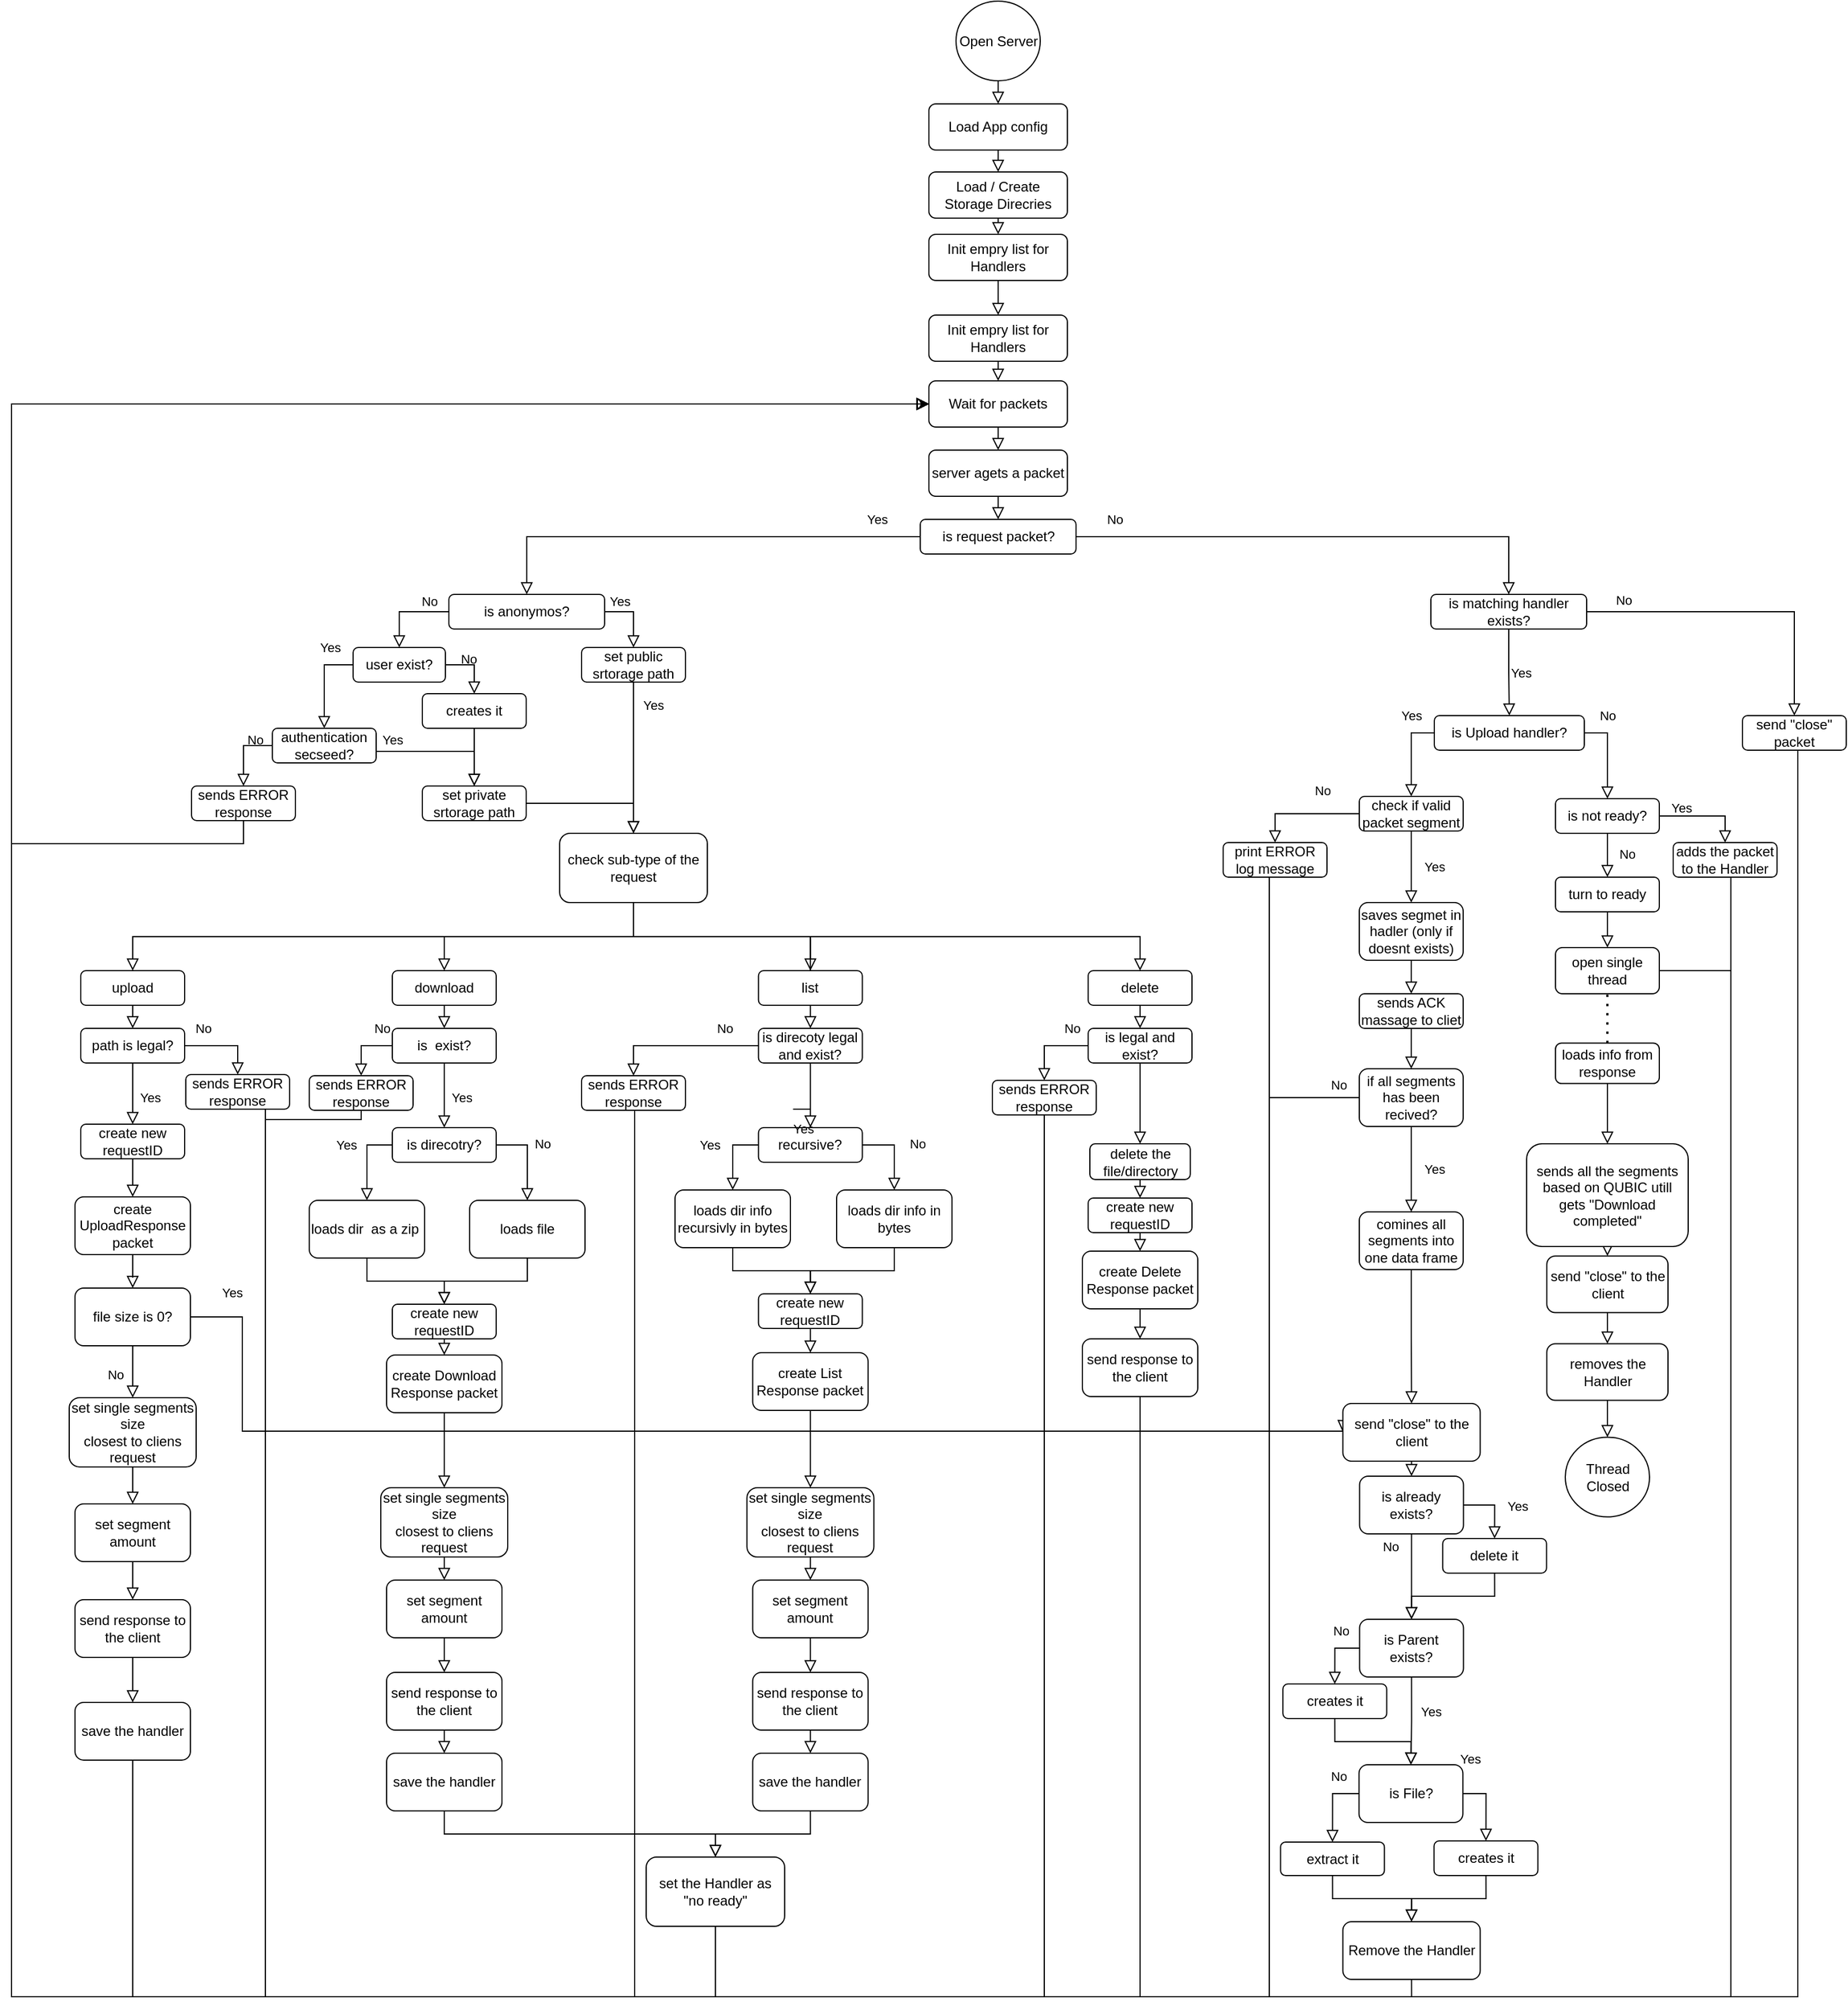 <mxfile version="21.0.6" type="github">
  <diagram id="C5RBs43oDa-KdzZeNtuy" name="Page-1">
    <mxGraphModel dx="2712" dy="836" grid="1" gridSize="10" guides="1" tooltips="1" connect="1" arrows="1" fold="1" page="1" pageScale="1" pageWidth="827" pageHeight="1169" math="0" shadow="0">
      <root>
        <mxCell id="WIyWlLk6GJQsqaUBKTNV-0" />
        <mxCell id="WIyWlLk6GJQsqaUBKTNV-1" parent="WIyWlLk6GJQsqaUBKTNV-0" />
        <mxCell id="WIyWlLk6GJQsqaUBKTNV-3" value="server agets a packet" style="rounded=1;whiteSpace=wrap;html=1;fontSize=12;glass=0;strokeWidth=1;shadow=0;" parent="WIyWlLk6GJQsqaUBKTNV-1" vertex="1">
          <mxGeometry x="-5" y="399" width="120" height="40" as="geometry" />
        </mxCell>
        <mxCell id="WIyWlLk6GJQsqaUBKTNV-5" value="No" style="edgeStyle=orthogonalEdgeStyle;rounded=0;html=1;jettySize=auto;orthogonalLoop=1;fontSize=11;endArrow=block;endFill=0;endSize=8;strokeWidth=1;shadow=0;labelBackgroundColor=none;exitX=0.5;exitY=1;exitDx=0;exitDy=0;entryX=0.5;entryY=0;entryDx=0;entryDy=0;" parent="WIyWlLk6GJQsqaUBKTNV-1" source="WIyWlLk6GJQsqaUBKTNV-7" target="fX1Ia65fQYnZh4xE99EQ-3" edge="1">
          <mxGeometry x="-0.543" y="15" relative="1" as="geometry">
            <mxPoint as="offset" />
            <mxPoint x="-335" y="573" as="sourcePoint" />
            <mxPoint x="-338" y="599" as="targetPoint" />
            <Array as="points">
              <mxPoint x="55" y="474" />
              <mxPoint x="498" y="474" />
            </Array>
          </mxGeometry>
        </mxCell>
        <mxCell id="0BvVbnJKyEt2qMHATExJ-121" value="Yes" style="edgeStyle=orthogonalEdgeStyle;shape=connector;rounded=0;orthogonalLoop=1;jettySize=auto;html=1;exitX=0;exitY=0.5;exitDx=0;exitDy=0;entryX=0.5;entryY=0;entryDx=0;entryDy=0;shadow=0;labelBackgroundColor=none;strokeColor=default;strokeWidth=1;fontFamily=Helvetica;fontSize=11;fontColor=default;endArrow=block;endFill=0;endSize=8;" parent="WIyWlLk6GJQsqaUBKTNV-1" source="WIyWlLk6GJQsqaUBKTNV-7" target="fX1Ia65fQYnZh4xE99EQ-2" edge="1">
          <mxGeometry x="-0.808" y="-15" relative="1" as="geometry">
            <mxPoint as="offset" />
          </mxGeometry>
        </mxCell>
        <mxCell id="WIyWlLk6GJQsqaUBKTNV-7" value="is request packet?" style="rounded=1;whiteSpace=wrap;html=1;fontSize=12;glass=0;strokeWidth=1;shadow=0;" parent="WIyWlLk6GJQsqaUBKTNV-1" vertex="1">
          <mxGeometry x="-12.5" y="459" width="135" height="30" as="geometry" />
        </mxCell>
        <mxCell id="WIyWlLk6GJQsqaUBKTNV-8" value="No" style="rounded=0;html=1;jettySize=auto;orthogonalLoop=1;fontSize=11;endArrow=block;endFill=0;endSize=8;strokeWidth=1;shadow=0;labelBackgroundColor=none;edgeStyle=orthogonalEdgeStyle;" parent="WIyWlLk6GJQsqaUBKTNV-1" edge="1">
          <mxGeometry x="0.333" y="20" relative="1" as="geometry">
            <mxPoint as="offset" />
            <mxPoint x="238.067" y="489.947" as="sourcePoint" />
          </mxGeometry>
        </mxCell>
        <mxCell id="fX1Ia65fQYnZh4xE99EQ-1" value="" style="rounded=0;html=1;jettySize=auto;orthogonalLoop=1;fontSize=11;endArrow=block;endFill=0;endSize=8;strokeWidth=1;shadow=0;labelBackgroundColor=none;edgeStyle=orthogonalEdgeStyle;exitX=0.5;exitY=1;exitDx=0;exitDy=0;entryX=0.5;entryY=0;entryDx=0;entryDy=0;" parent="WIyWlLk6GJQsqaUBKTNV-1" source="WIyWlLk6GJQsqaUBKTNV-3" target="WIyWlLk6GJQsqaUBKTNV-7" edge="1">
          <mxGeometry relative="1" as="geometry">
            <mxPoint x="-364.5" y="483" as="sourcePoint" />
            <mxPoint x="-364.5" y="533" as="targetPoint" />
          </mxGeometry>
        </mxCell>
        <mxCell id="fX1Ia65fQYnZh4xE99EQ-2" value="is anonymos?" style="rounded=1;whiteSpace=wrap;html=1;fontSize=12;glass=0;strokeWidth=1;shadow=0;" parent="WIyWlLk6GJQsqaUBKTNV-1" vertex="1">
          <mxGeometry x="-421" y="524" width="135" height="30" as="geometry" />
        </mxCell>
        <mxCell id="fX1Ia65fQYnZh4xE99EQ-3" value="is matching handler exists?" style="rounded=1;whiteSpace=wrap;html=1;fontSize=12;glass=0;strokeWidth=1;shadow=0;" parent="WIyWlLk6GJQsqaUBKTNV-1" vertex="1">
          <mxGeometry x="430" y="524" width="135" height="30" as="geometry" />
        </mxCell>
        <mxCell id="fX1Ia65fQYnZh4xE99EQ-5" value="Yes" style="rounded=0;html=1;jettySize=auto;orthogonalLoop=1;fontSize=11;endArrow=block;endFill=0;endSize=8;strokeWidth=1;shadow=0;labelBackgroundColor=none;edgeStyle=orthogonalEdgeStyle;exitX=1;exitY=0.5;exitDx=0;exitDy=0;entryX=0.5;entryY=0;entryDx=0;entryDy=0;" parent="WIyWlLk6GJQsqaUBKTNV-1" source="fX1Ia65fQYnZh4xE99EQ-2" target="fX1Ia65fQYnZh4xE99EQ-25" edge="1">
          <mxGeometry x="-0.533" y="9" relative="1" as="geometry">
            <mxPoint as="offset" />
            <mxPoint x="-314.5" y="555" as="sourcePoint" />
            <mxPoint x="-314.5" y="595" as="targetPoint" />
          </mxGeometry>
        </mxCell>
        <mxCell id="fX1Ia65fQYnZh4xE99EQ-10" value="user exist?" style="rounded=1;whiteSpace=wrap;html=1;fontSize=12;glass=0;strokeWidth=1;shadow=0;" parent="WIyWlLk6GJQsqaUBKTNV-1" vertex="1">
          <mxGeometry x="-504" y="570" width="80" height="30" as="geometry" />
        </mxCell>
        <mxCell id="fX1Ia65fQYnZh4xE99EQ-11" value="No" style="edgeStyle=orthogonalEdgeStyle;rounded=0;html=1;jettySize=auto;orthogonalLoop=1;fontSize=11;endArrow=block;endFill=0;endSize=8;strokeWidth=1;shadow=0;labelBackgroundColor=none;exitX=0;exitY=0.5;exitDx=0;exitDy=0;entryX=0.5;entryY=0;entryDx=0;entryDy=0;" parent="WIyWlLk6GJQsqaUBKTNV-1" source="fX1Ia65fQYnZh4xE99EQ-2" target="fX1Ia65fQYnZh4xE99EQ-10" edge="1">
          <mxGeometry x="-0.523" y="-9" relative="1" as="geometry">
            <mxPoint as="offset" />
            <mxPoint x="-408.75" y="555" as="sourcePoint" />
            <mxPoint x="-409" y="591" as="targetPoint" />
          </mxGeometry>
        </mxCell>
        <mxCell id="fX1Ia65fQYnZh4xE99EQ-14" value="No" style="edgeStyle=orthogonalEdgeStyle;rounded=0;html=1;jettySize=auto;orthogonalLoop=1;fontSize=11;endArrow=block;endFill=0;endSize=8;strokeWidth=1;shadow=0;labelBackgroundColor=none;exitX=1;exitY=0.5;exitDx=0;exitDy=0;entryX=0.5;entryY=0;entryDx=0;entryDy=0;" parent="WIyWlLk6GJQsqaUBKTNV-1" source="fX1Ia65fQYnZh4xE99EQ-10" target="fX1Ia65fQYnZh4xE99EQ-15" edge="1">
          <mxGeometry x="-0.2" y="5" relative="1" as="geometry">
            <mxPoint as="offset" />
            <mxPoint x="-419.75" y="600" as="sourcePoint" />
            <mxPoint x="-420" y="636" as="targetPoint" />
          </mxGeometry>
        </mxCell>
        <mxCell id="fX1Ia65fQYnZh4xE99EQ-15" value="creates it" style="rounded=1;whiteSpace=wrap;html=1;fontSize=12;glass=0;strokeWidth=1;shadow=0;" parent="WIyWlLk6GJQsqaUBKTNV-1" vertex="1">
          <mxGeometry x="-444" y="610" width="90" height="30" as="geometry" />
        </mxCell>
        <mxCell id="fX1Ia65fQYnZh4xE99EQ-17" value="Yes" style="rounded=0;html=1;jettySize=auto;orthogonalLoop=1;fontSize=11;endArrow=block;endFill=0;endSize=8;strokeWidth=1;shadow=0;labelBackgroundColor=none;edgeStyle=orthogonalEdgeStyle;entryX=0.5;entryY=0;entryDx=0;entryDy=0;exitX=0;exitY=0.5;exitDx=0;exitDy=0;" parent="WIyWlLk6GJQsqaUBKTNV-1" source="fX1Ia65fQYnZh4xE99EQ-10" target="fX1Ia65fQYnZh4xE99EQ-18" edge="1">
          <mxGeometry x="-0.5" y="-15" relative="1" as="geometry">
            <mxPoint as="offset" />
            <mxPoint x="-504.5" y="600" as="sourcePoint" />
            <mxPoint x="-504.5" y="640" as="targetPoint" />
          </mxGeometry>
        </mxCell>
        <mxCell id="fX1Ia65fQYnZh4xE99EQ-18" value="authentication secseed?" style="rounded=1;whiteSpace=wrap;html=1;fontSize=12;glass=0;strokeWidth=1;shadow=0;" parent="WIyWlLk6GJQsqaUBKTNV-1" vertex="1">
          <mxGeometry x="-574" y="640" width="90" height="30" as="geometry" />
        </mxCell>
        <mxCell id="fX1Ia65fQYnZh4xE99EQ-19" value="No" style="edgeStyle=orthogonalEdgeStyle;rounded=0;html=1;jettySize=auto;orthogonalLoop=1;fontSize=11;endArrow=block;endFill=0;endSize=8;strokeWidth=1;shadow=0;labelBackgroundColor=none;exitX=0;exitY=0.5;exitDx=0;exitDy=0;entryX=0.5;entryY=0;entryDx=0;entryDy=0;" parent="WIyWlLk6GJQsqaUBKTNV-1" source="fX1Ia65fQYnZh4xE99EQ-18" target="fX1Ia65fQYnZh4xE99EQ-20" edge="1">
          <mxGeometry x="-0.5" y="-5" relative="1" as="geometry">
            <mxPoint as="offset" />
            <mxPoint x="-544.75" y="672.0" as="sourcePoint" />
            <mxPoint x="-545" y="708" as="targetPoint" />
          </mxGeometry>
        </mxCell>
        <mxCell id="hMePAKvrivbXnAsOEjNU-0" style="edgeStyle=orthogonalEdgeStyle;rounded=0;orthogonalLoop=1;jettySize=auto;html=1;exitX=0.5;exitY=1;exitDx=0;exitDy=0;entryX=0;entryY=0.5;entryDx=0;entryDy=0;" edge="1" parent="WIyWlLk6GJQsqaUBKTNV-1" source="fX1Ia65fQYnZh4xE99EQ-20" target="0BvVbnJKyEt2qMHATExJ-158">
          <mxGeometry relative="1" as="geometry">
            <Array as="points">
              <mxPoint x="-599" y="740" />
              <mxPoint x="-800" y="740" />
              <mxPoint x="-800" y="359" />
            </Array>
          </mxGeometry>
        </mxCell>
        <mxCell id="fX1Ia65fQYnZh4xE99EQ-20" value="sends ERROR&lt;br&gt;response" style="rounded=1;whiteSpace=wrap;html=1;fontSize=12;glass=0;strokeWidth=1;shadow=0;" parent="WIyWlLk6GJQsqaUBKTNV-1" vertex="1">
          <mxGeometry x="-644" y="690" width="90" height="30" as="geometry" />
        </mxCell>
        <mxCell id="fX1Ia65fQYnZh4xE99EQ-27" style="edgeStyle=orthogonalEdgeStyle;rounded=0;orthogonalLoop=1;jettySize=auto;html=1;labelBackgroundColor=none;endArrow=block;endFill=0;endSize=8;strokeWidth=1;shadow=0;entryX=0.5;entryY=0;entryDx=0;entryDy=0;" parent="WIyWlLk6GJQsqaUBKTNV-1" source="fX1Ia65fQYnZh4xE99EQ-23" target="fX1Ia65fQYnZh4xE99EQ-26" edge="1">
          <mxGeometry relative="1" as="geometry">
            <mxPoint x="-414.0" y="840.0" as="targetPoint" />
          </mxGeometry>
        </mxCell>
        <mxCell id="fX1Ia65fQYnZh4xE99EQ-25" value="set public srtorage path" style="rounded=1;whiteSpace=wrap;html=1;fontSize=12;glass=0;strokeWidth=1;shadow=0;" parent="WIyWlLk6GJQsqaUBKTNV-1" vertex="1">
          <mxGeometry x="-306" y="570" width="90" height="30" as="geometry" />
        </mxCell>
        <mxCell id="fX1Ia65fQYnZh4xE99EQ-26" value="check sub-type of the request" style="rounded=1;whiteSpace=wrap;html=1;fontSize=12;glass=0;strokeWidth=1;shadow=0;" parent="WIyWlLk6GJQsqaUBKTNV-1" vertex="1">
          <mxGeometry x="-325" y="731" width="128" height="60" as="geometry" />
        </mxCell>
        <mxCell id="fX1Ia65fQYnZh4xE99EQ-29" value="upload" style="rounded=1;whiteSpace=wrap;html=1;fontSize=12;glass=0;strokeWidth=1;shadow=0;" parent="WIyWlLk6GJQsqaUBKTNV-1" vertex="1">
          <mxGeometry x="-740" y="850" width="90" height="30" as="geometry" />
        </mxCell>
        <mxCell id="0BvVbnJKyEt2qMHATExJ-45" value="No" style="edgeStyle=orthogonalEdgeStyle;shape=connector;rounded=0;orthogonalLoop=1;jettySize=auto;html=1;entryX=0.5;entryY=0;entryDx=0;entryDy=0;shadow=0;labelBackgroundColor=none;strokeColor=default;strokeWidth=1;fontFamily=Helvetica;fontSize=11;fontColor=default;endArrow=block;endFill=0;endSize=8;" parent="WIyWlLk6GJQsqaUBKTNV-1" source="fX1Ia65fQYnZh4xE99EQ-31" target="fX1Ia65fQYnZh4xE99EQ-38" edge="1">
          <mxGeometry x="-0.556" y="15" relative="1" as="geometry">
            <mxPoint as="offset" />
          </mxGeometry>
        </mxCell>
        <mxCell id="0BvVbnJKyEt2qMHATExJ-56" value="Yes" style="edgeStyle=orthogonalEdgeStyle;shape=connector;rounded=0;orthogonalLoop=1;jettySize=auto;html=1;entryX=0.5;entryY=0;entryDx=0;entryDy=0;shadow=0;labelBackgroundColor=none;strokeColor=default;strokeWidth=1;fontFamily=Helvetica;fontSize=11;fontColor=default;endArrow=block;endFill=0;endSize=8;" parent="WIyWlLk6GJQsqaUBKTNV-1" source="fX1Ia65fQYnZh4xE99EQ-31" target="fX1Ia65fQYnZh4xE99EQ-82" edge="1">
          <mxGeometry x="0.132" y="15" relative="1" as="geometry">
            <mxPoint as="offset" />
          </mxGeometry>
        </mxCell>
        <mxCell id="fX1Ia65fQYnZh4xE99EQ-31" value="path is legal?" style="rounded=1;whiteSpace=wrap;html=1;fontSize=12;glass=0;strokeWidth=1;shadow=0;" parent="WIyWlLk6GJQsqaUBKTNV-1" vertex="1">
          <mxGeometry x="-740" y="900" width="90" height="30" as="geometry" />
        </mxCell>
        <mxCell id="0BvVbnJKyEt2qMHATExJ-174" style="edgeStyle=orthogonalEdgeStyle;shape=connector;rounded=0;orthogonalLoop=1;jettySize=auto;html=1;exitX=0.5;exitY=1;exitDx=0;exitDy=0;entryX=0;entryY=0.5;entryDx=0;entryDy=0;shadow=0;labelBackgroundColor=none;strokeColor=default;strokeWidth=1;fontFamily=Helvetica;fontSize=11;fontColor=default;endArrow=block;endFill=0;endSize=8;" parent="WIyWlLk6GJQsqaUBKTNV-1" source="fX1Ia65fQYnZh4xE99EQ-38" target="0BvVbnJKyEt2qMHATExJ-158" edge="1">
          <mxGeometry relative="1" as="geometry">
            <Array as="points">
              <mxPoint x="-580" y="970" />
              <mxPoint x="-580" y="1739" />
              <mxPoint x="-800" y="1739" />
              <mxPoint x="-800" y="359" />
            </Array>
          </mxGeometry>
        </mxCell>
        <mxCell id="fX1Ia65fQYnZh4xE99EQ-38" value="sends ERROR&lt;br&gt;response" style="rounded=1;whiteSpace=wrap;html=1;fontSize=12;glass=0;strokeWidth=1;shadow=0;" parent="WIyWlLk6GJQsqaUBKTNV-1" vertex="1">
          <mxGeometry x="-649" y="940" width="90" height="30" as="geometry" />
        </mxCell>
        <mxCell id="0BvVbnJKyEt2qMHATExJ-60" style="edgeStyle=orthogonalEdgeStyle;shape=connector;rounded=0;orthogonalLoop=1;jettySize=auto;html=1;entryX=0.5;entryY=0;entryDx=0;entryDy=0;shadow=0;labelBackgroundColor=none;strokeColor=default;strokeWidth=1;fontFamily=Helvetica;fontSize=11;fontColor=default;endArrow=block;endFill=0;endSize=8;" parent="WIyWlLk6GJQsqaUBKTNV-1" source="fX1Ia65fQYnZh4xE99EQ-41" target="fX1Ia65fQYnZh4xE99EQ-43" edge="1">
          <mxGeometry relative="1" as="geometry" />
        </mxCell>
        <mxCell id="fX1Ia65fQYnZh4xE99EQ-41" value="create UploadResponse packet" style="rounded=1;whiteSpace=wrap;html=1;fontSize=12;glass=0;strokeWidth=1;shadow=0;" parent="WIyWlLk6GJQsqaUBKTNV-1" vertex="1">
          <mxGeometry x="-745" y="1046" width="100" height="50" as="geometry" />
        </mxCell>
        <mxCell id="0BvVbnJKyEt2qMHATExJ-157" value="Yes" style="edgeStyle=orthogonalEdgeStyle;shape=connector;rounded=0;orthogonalLoop=1;jettySize=auto;html=1;exitX=1;exitY=0.5;exitDx=0;exitDy=0;entryX=0;entryY=0.5;entryDx=0;entryDy=0;shadow=0;labelBackgroundColor=none;strokeColor=default;strokeWidth=1;fontFamily=Helvetica;fontSize=11;fontColor=default;endArrow=block;endFill=0;endSize=8;" parent="WIyWlLk6GJQsqaUBKTNV-1" source="fX1Ia65fQYnZh4xE99EQ-43" target="fX1Ia65fQYnZh4xE99EQ-201" edge="1">
          <mxGeometry x="-0.935" y="21" relative="1" as="geometry">
            <Array as="points">
              <mxPoint x="-600" y="1150" />
              <mxPoint x="-600" y="1249" />
            </Array>
            <mxPoint as="offset" />
          </mxGeometry>
        </mxCell>
        <mxCell id="fX1Ia65fQYnZh4xE99EQ-43" value="file size is 0?" style="rounded=1;whiteSpace=wrap;html=1;fontSize=12;glass=0;strokeWidth=1;shadow=0;" parent="WIyWlLk6GJQsqaUBKTNV-1" vertex="1">
          <mxGeometry x="-745" y="1125" width="100" height="50" as="geometry" />
        </mxCell>
        <mxCell id="0BvVbnJKyEt2qMHATExJ-67" style="edgeStyle=orthogonalEdgeStyle;shape=connector;rounded=0;orthogonalLoop=1;jettySize=auto;html=1;entryX=0.5;entryY=0;entryDx=0;entryDy=0;shadow=0;labelBackgroundColor=none;strokeColor=default;strokeWidth=1;fontFamily=Helvetica;fontSize=11;fontColor=default;endArrow=block;endFill=0;endSize=8;" parent="WIyWlLk6GJQsqaUBKTNV-1" source="fX1Ia65fQYnZh4xE99EQ-46" target="fX1Ia65fQYnZh4xE99EQ-51" edge="1">
          <mxGeometry relative="1" as="geometry" />
        </mxCell>
        <mxCell id="fX1Ia65fQYnZh4xE99EQ-46" value="set single segments size&lt;br&gt;closest to cliens request" style="rounded=1;whiteSpace=wrap;html=1;fontSize=12;glass=0;strokeWidth=1;shadow=0;" parent="WIyWlLk6GJQsqaUBKTNV-1" vertex="1">
          <mxGeometry x="-750" y="1220" width="110" height="60" as="geometry" />
        </mxCell>
        <mxCell id="0BvVbnJKyEt2qMHATExJ-68" style="edgeStyle=orthogonalEdgeStyle;shape=connector;rounded=0;orthogonalLoop=1;jettySize=auto;html=1;entryX=0.5;entryY=0;entryDx=0;entryDy=0;shadow=0;labelBackgroundColor=none;strokeColor=default;strokeWidth=1;fontFamily=Helvetica;fontSize=11;fontColor=default;endArrow=block;endFill=0;endSize=8;" parent="WIyWlLk6GJQsqaUBKTNV-1" source="fX1Ia65fQYnZh4xE99EQ-51" target="fX1Ia65fQYnZh4xE99EQ-52" edge="1">
          <mxGeometry relative="1" as="geometry" />
        </mxCell>
        <mxCell id="fX1Ia65fQYnZh4xE99EQ-51" value="set segment amount" style="rounded=1;whiteSpace=wrap;html=1;fontSize=12;glass=0;strokeWidth=1;shadow=0;" parent="WIyWlLk6GJQsqaUBKTNV-1" vertex="1">
          <mxGeometry x="-745" y="1312" width="100" height="50" as="geometry" />
        </mxCell>
        <mxCell id="0BvVbnJKyEt2qMHATExJ-69" style="edgeStyle=orthogonalEdgeStyle;shape=connector;rounded=0;orthogonalLoop=1;jettySize=auto;html=1;entryX=0.5;entryY=0;entryDx=0;entryDy=0;shadow=0;labelBackgroundColor=none;strokeColor=default;strokeWidth=1;fontFamily=Helvetica;fontSize=11;fontColor=default;endArrow=block;endFill=0;endSize=8;" parent="WIyWlLk6GJQsqaUBKTNV-1" source="fX1Ia65fQYnZh4xE99EQ-52" target="fX1Ia65fQYnZh4xE99EQ-53" edge="1">
          <mxGeometry relative="1" as="geometry" />
        </mxCell>
        <mxCell id="fX1Ia65fQYnZh4xE99EQ-52" value="send response to the client" style="rounded=1;whiteSpace=wrap;html=1;fontSize=12;glass=0;strokeWidth=1;shadow=0;" parent="WIyWlLk6GJQsqaUBKTNV-1" vertex="1">
          <mxGeometry x="-745" y="1395" width="100" height="50" as="geometry" />
        </mxCell>
        <mxCell id="0BvVbnJKyEt2qMHATExJ-175" style="edgeStyle=orthogonalEdgeStyle;shape=connector;rounded=0;orthogonalLoop=1;jettySize=auto;html=1;exitX=0.5;exitY=1;exitDx=0;exitDy=0;entryX=0;entryY=0.5;entryDx=0;entryDy=0;shadow=0;labelBackgroundColor=none;strokeColor=default;strokeWidth=1;fontFamily=Helvetica;fontSize=11;fontColor=default;endArrow=block;endFill=0;endSize=8;" parent="WIyWlLk6GJQsqaUBKTNV-1" source="fX1Ia65fQYnZh4xE99EQ-53" target="0BvVbnJKyEt2qMHATExJ-158" edge="1">
          <mxGeometry relative="1" as="geometry">
            <Array as="points">
              <mxPoint x="-695" y="1739" />
              <mxPoint x="-800" y="1739" />
              <mxPoint x="-800" y="359" />
            </Array>
          </mxGeometry>
        </mxCell>
        <mxCell id="fX1Ia65fQYnZh4xE99EQ-53" value="save the handler" style="rounded=1;whiteSpace=wrap;html=1;fontSize=12;glass=0;strokeWidth=1;shadow=0;" parent="WIyWlLk6GJQsqaUBKTNV-1" vertex="1">
          <mxGeometry x="-745" y="1484" width="100" height="50" as="geometry" />
        </mxCell>
        <mxCell id="0BvVbnJKyEt2qMHATExJ-72" style="edgeStyle=orthogonalEdgeStyle;shape=connector;rounded=0;orthogonalLoop=1;jettySize=auto;html=1;exitX=0.5;exitY=1;exitDx=0;exitDy=0;entryX=0.5;entryY=0;entryDx=0;entryDy=0;shadow=0;labelBackgroundColor=none;strokeColor=default;strokeWidth=1;fontFamily=Helvetica;fontSize=11;fontColor=default;endArrow=block;endFill=0;endSize=8;" parent="WIyWlLk6GJQsqaUBKTNV-1" source="fX1Ia65fQYnZh4xE99EQ-57" target="fX1Ia65fQYnZh4xE99EQ-58" edge="1">
          <mxGeometry relative="1" as="geometry" />
        </mxCell>
        <mxCell id="fX1Ia65fQYnZh4xE99EQ-57" value="download" style="rounded=1;whiteSpace=wrap;html=1;fontSize=12;glass=0;strokeWidth=1;shadow=0;" parent="WIyWlLk6GJQsqaUBKTNV-1" vertex="1">
          <mxGeometry x="-470" y="850" width="90" height="30" as="geometry" />
        </mxCell>
        <mxCell id="0BvVbnJKyEt2qMHATExJ-76" value="Yes" style="edgeStyle=orthogonalEdgeStyle;shape=connector;rounded=0;orthogonalLoop=1;jettySize=auto;html=1;shadow=0;labelBackgroundColor=none;strokeColor=default;strokeWidth=1;fontFamily=Helvetica;fontSize=11;fontColor=default;endArrow=block;endFill=0;endSize=8;" parent="WIyWlLk6GJQsqaUBKTNV-1" source="fX1Ia65fQYnZh4xE99EQ-58" target="fX1Ia65fQYnZh4xE99EQ-62" edge="1">
          <mxGeometry x="0.071" y="15" relative="1" as="geometry">
            <mxPoint as="offset" />
          </mxGeometry>
        </mxCell>
        <mxCell id="fX1Ia65fQYnZh4xE99EQ-58" value="is&amp;nbsp; exist?" style="rounded=1;whiteSpace=wrap;html=1;fontSize=12;glass=0;strokeWidth=1;shadow=0;" parent="WIyWlLk6GJQsqaUBKTNV-1" vertex="1">
          <mxGeometry x="-470" y="900" width="90" height="30" as="geometry" />
        </mxCell>
        <mxCell id="0BvVbnJKyEt2qMHATExJ-176" style="edgeStyle=orthogonalEdgeStyle;shape=connector;rounded=0;orthogonalLoop=1;jettySize=auto;html=1;exitX=0.5;exitY=1;exitDx=0;exitDy=0;entryX=0;entryY=0.5;entryDx=0;entryDy=0;shadow=0;labelBackgroundColor=none;strokeColor=default;strokeWidth=1;fontFamily=Helvetica;fontSize=11;fontColor=default;endArrow=block;endFill=0;endSize=8;" parent="WIyWlLk6GJQsqaUBKTNV-1" source="fX1Ia65fQYnZh4xE99EQ-60" target="0BvVbnJKyEt2qMHATExJ-158" edge="1">
          <mxGeometry relative="1" as="geometry">
            <Array as="points">
              <mxPoint x="-497" y="979" />
              <mxPoint x="-580" y="979" />
              <mxPoint x="-580" y="1739" />
              <mxPoint x="-800" y="1739" />
              <mxPoint x="-800" y="359" />
            </Array>
          </mxGeometry>
        </mxCell>
        <mxCell id="fX1Ia65fQYnZh4xE99EQ-60" value="sends ERROR&lt;br&gt;response" style="rounded=1;whiteSpace=wrap;html=1;fontSize=12;glass=0;strokeWidth=1;shadow=0;" parent="WIyWlLk6GJQsqaUBKTNV-1" vertex="1">
          <mxGeometry x="-542" y="941" width="90" height="30" as="geometry" />
        </mxCell>
        <mxCell id="0BvVbnJKyEt2qMHATExJ-77" value="Yes" style="edgeStyle=orthogonalEdgeStyle;shape=connector;rounded=0;orthogonalLoop=1;jettySize=auto;html=1;exitX=0;exitY=0.5;exitDx=0;exitDy=0;entryX=0.5;entryY=0;entryDx=0;entryDy=0;shadow=0;labelBackgroundColor=none;strokeColor=default;strokeWidth=1;fontFamily=Helvetica;fontSize=11;fontColor=default;endArrow=block;endFill=0;endSize=8;" parent="WIyWlLk6GJQsqaUBKTNV-1" source="fX1Ia65fQYnZh4xE99EQ-62" target="fX1Ia65fQYnZh4xE99EQ-65" edge="1">
          <mxGeometry x="-0.371" y="-18" relative="1" as="geometry">
            <mxPoint as="offset" />
          </mxGeometry>
        </mxCell>
        <mxCell id="0BvVbnJKyEt2qMHATExJ-78" value="No" style="edgeStyle=orthogonalEdgeStyle;shape=connector;rounded=0;orthogonalLoop=1;jettySize=auto;html=1;exitX=1;exitY=0.5;exitDx=0;exitDy=0;entryX=0.5;entryY=0;entryDx=0;entryDy=0;shadow=0;labelBackgroundColor=none;strokeColor=default;strokeWidth=1;fontFamily=Helvetica;fontSize=11;fontColor=default;endArrow=block;endFill=0;endSize=8;" parent="WIyWlLk6GJQsqaUBKTNV-1" source="fX1Ia65fQYnZh4xE99EQ-62" target="fX1Ia65fQYnZh4xE99EQ-74" edge="1">
          <mxGeometry x="-0.28" y="13" relative="1" as="geometry">
            <mxPoint y="-1" as="offset" />
          </mxGeometry>
        </mxCell>
        <mxCell id="fX1Ia65fQYnZh4xE99EQ-62" value="is direcotry?" style="rounded=1;whiteSpace=wrap;html=1;fontSize=12;glass=0;strokeWidth=1;shadow=0;" parent="WIyWlLk6GJQsqaUBKTNV-1" vertex="1">
          <mxGeometry x="-470" y="986" width="90" height="30" as="geometry" />
        </mxCell>
        <mxCell id="0BvVbnJKyEt2qMHATExJ-80" style="edgeStyle=orthogonalEdgeStyle;shape=connector;rounded=0;orthogonalLoop=1;jettySize=auto;html=1;entryX=0.5;entryY=0;entryDx=0;entryDy=0;shadow=0;labelBackgroundColor=none;strokeColor=default;strokeWidth=1;fontFamily=Helvetica;fontSize=11;fontColor=default;endArrow=block;endFill=0;endSize=8;" parent="WIyWlLk6GJQsqaUBKTNV-1" source="fX1Ia65fQYnZh4xE99EQ-65" target="fX1Ia65fQYnZh4xE99EQ-84" edge="1">
          <mxGeometry relative="1" as="geometry" />
        </mxCell>
        <mxCell id="fX1Ia65fQYnZh4xE99EQ-65" value="loads dir&amp;nbsp; as a zip&amp;nbsp;" style="rounded=1;whiteSpace=wrap;html=1;fontSize=12;glass=0;strokeWidth=1;shadow=0;" parent="WIyWlLk6GJQsqaUBKTNV-1" vertex="1">
          <mxGeometry x="-542" y="1049" width="100" height="50" as="geometry" />
        </mxCell>
        <mxCell id="0BvVbnJKyEt2qMHATExJ-84" style="edgeStyle=orthogonalEdgeStyle;shape=connector;rounded=0;orthogonalLoop=1;jettySize=auto;html=1;exitX=0.5;exitY=1;exitDx=0;exitDy=0;entryX=0.5;entryY=0;entryDx=0;entryDy=0;shadow=0;labelBackgroundColor=none;strokeColor=default;strokeWidth=1;fontFamily=Helvetica;fontSize=11;fontColor=default;endArrow=block;endFill=0;endSize=8;" parent="WIyWlLk6GJQsqaUBKTNV-1" source="fX1Ia65fQYnZh4xE99EQ-67" target="fX1Ia65fQYnZh4xE99EQ-68" edge="1">
          <mxGeometry relative="1" as="geometry" />
        </mxCell>
        <mxCell id="fX1Ia65fQYnZh4xE99EQ-67" value="set single segments size&lt;br&gt;closest to cliens request" style="rounded=1;whiteSpace=wrap;html=1;fontSize=12;glass=0;strokeWidth=1;shadow=0;" parent="WIyWlLk6GJQsqaUBKTNV-1" vertex="1">
          <mxGeometry x="-480" y="1298" width="110" height="60" as="geometry" />
        </mxCell>
        <mxCell id="0BvVbnJKyEt2qMHATExJ-85" style="edgeStyle=orthogonalEdgeStyle;shape=connector;rounded=0;orthogonalLoop=1;jettySize=auto;html=1;exitX=0.5;exitY=1;exitDx=0;exitDy=0;entryX=0.5;entryY=0;entryDx=0;entryDy=0;shadow=0;labelBackgroundColor=none;strokeColor=default;strokeWidth=1;fontFamily=Helvetica;fontSize=11;fontColor=default;endArrow=block;endFill=0;endSize=8;" parent="WIyWlLk6GJQsqaUBKTNV-1" source="fX1Ia65fQYnZh4xE99EQ-68" target="fX1Ia65fQYnZh4xE99EQ-69" edge="1">
          <mxGeometry relative="1" as="geometry" />
        </mxCell>
        <mxCell id="fX1Ia65fQYnZh4xE99EQ-68" value="set segment amount" style="rounded=1;whiteSpace=wrap;html=1;fontSize=12;glass=0;strokeWidth=1;shadow=0;" parent="WIyWlLk6GJQsqaUBKTNV-1" vertex="1">
          <mxGeometry x="-475" y="1378" width="100" height="50" as="geometry" />
        </mxCell>
        <mxCell id="0BvVbnJKyEt2qMHATExJ-87" style="edgeStyle=orthogonalEdgeStyle;shape=connector;rounded=0;orthogonalLoop=1;jettySize=auto;html=1;exitX=0.5;exitY=1;exitDx=0;exitDy=0;entryX=0.5;entryY=0;entryDx=0;entryDy=0;shadow=0;labelBackgroundColor=none;strokeColor=default;strokeWidth=1;fontFamily=Helvetica;fontSize=11;fontColor=default;endArrow=block;endFill=0;endSize=8;" parent="WIyWlLk6GJQsqaUBKTNV-1" source="fX1Ia65fQYnZh4xE99EQ-69" target="fX1Ia65fQYnZh4xE99EQ-70" edge="1">
          <mxGeometry relative="1" as="geometry" />
        </mxCell>
        <mxCell id="fX1Ia65fQYnZh4xE99EQ-69" value="send response to the client" style="rounded=1;whiteSpace=wrap;html=1;fontSize=12;glass=0;strokeWidth=1;shadow=0;" parent="WIyWlLk6GJQsqaUBKTNV-1" vertex="1">
          <mxGeometry x="-475" y="1458" width="100" height="50" as="geometry" />
        </mxCell>
        <mxCell id="0BvVbnJKyEt2qMHATExJ-110" style="edgeStyle=orthogonalEdgeStyle;shape=connector;rounded=0;orthogonalLoop=1;jettySize=auto;html=1;exitX=0.5;exitY=1;exitDx=0;exitDy=0;entryX=0.5;entryY=0;entryDx=0;entryDy=0;shadow=0;labelBackgroundColor=none;strokeColor=default;strokeWidth=1;fontFamily=Helvetica;fontSize=11;fontColor=default;endArrow=block;endFill=0;endSize=8;" parent="WIyWlLk6GJQsqaUBKTNV-1" source="fX1Ia65fQYnZh4xE99EQ-70" target="fX1Ia65fQYnZh4xE99EQ-207" edge="1">
          <mxGeometry relative="1" as="geometry" />
        </mxCell>
        <mxCell id="fX1Ia65fQYnZh4xE99EQ-70" value="save the handler" style="rounded=1;whiteSpace=wrap;html=1;fontSize=12;glass=0;strokeWidth=1;shadow=0;" parent="WIyWlLk6GJQsqaUBKTNV-1" vertex="1">
          <mxGeometry x="-475" y="1528" width="100" height="50" as="geometry" />
        </mxCell>
        <mxCell id="0BvVbnJKyEt2qMHATExJ-81" style="edgeStyle=orthogonalEdgeStyle;shape=connector;rounded=0;orthogonalLoop=1;jettySize=auto;html=1;entryX=0.5;entryY=0;entryDx=0;entryDy=0;shadow=0;labelBackgroundColor=none;strokeColor=default;strokeWidth=1;fontFamily=Helvetica;fontSize=11;fontColor=default;endArrow=block;endFill=0;endSize=8;" parent="WIyWlLk6GJQsqaUBKTNV-1" source="fX1Ia65fQYnZh4xE99EQ-74" target="fX1Ia65fQYnZh4xE99EQ-84" edge="1">
          <mxGeometry relative="1" as="geometry" />
        </mxCell>
        <mxCell id="fX1Ia65fQYnZh4xE99EQ-74" value="loads file" style="rounded=1;whiteSpace=wrap;html=1;fontSize=12;glass=0;strokeWidth=1;shadow=0;" parent="WIyWlLk6GJQsqaUBKTNV-1" vertex="1">
          <mxGeometry x="-403" y="1049" width="100" height="50" as="geometry" />
        </mxCell>
        <mxCell id="0BvVbnJKyEt2qMHATExJ-61" style="edgeStyle=orthogonalEdgeStyle;shape=connector;rounded=0;orthogonalLoop=1;jettySize=auto;html=1;entryX=0.5;entryY=0;entryDx=0;entryDy=0;shadow=0;labelBackgroundColor=none;strokeColor=default;strokeWidth=1;fontFamily=Helvetica;fontSize=11;fontColor=default;endArrow=block;endFill=0;endSize=8;" parent="WIyWlLk6GJQsqaUBKTNV-1" source="fX1Ia65fQYnZh4xE99EQ-82" target="fX1Ia65fQYnZh4xE99EQ-41" edge="1">
          <mxGeometry relative="1" as="geometry" />
        </mxCell>
        <mxCell id="fX1Ia65fQYnZh4xE99EQ-82" value="create new requestID" style="rounded=1;whiteSpace=wrap;html=1;fontSize=12;glass=0;strokeWidth=1;shadow=0;" parent="WIyWlLk6GJQsqaUBKTNV-1" vertex="1">
          <mxGeometry x="-740" y="983" width="90" height="30" as="geometry" />
        </mxCell>
        <mxCell id="0BvVbnJKyEt2qMHATExJ-83" style="edgeStyle=orthogonalEdgeStyle;shape=connector;rounded=0;orthogonalLoop=1;jettySize=auto;html=1;exitX=0.5;exitY=1;exitDx=0;exitDy=0;entryX=0.5;entryY=0;entryDx=0;entryDy=0;shadow=0;labelBackgroundColor=none;strokeColor=default;strokeWidth=1;fontFamily=Helvetica;fontSize=11;fontColor=default;endArrow=block;endFill=0;endSize=8;" parent="WIyWlLk6GJQsqaUBKTNV-1" source="fX1Ia65fQYnZh4xE99EQ-83" target="fX1Ia65fQYnZh4xE99EQ-67" edge="1">
          <mxGeometry relative="1" as="geometry" />
        </mxCell>
        <mxCell id="fX1Ia65fQYnZh4xE99EQ-83" value="create Download Response packet" style="rounded=1;whiteSpace=wrap;html=1;fontSize=12;glass=0;strokeWidth=1;shadow=0;" parent="WIyWlLk6GJQsqaUBKTNV-1" vertex="1">
          <mxGeometry x="-475" y="1183" width="100" height="50" as="geometry" />
        </mxCell>
        <mxCell id="0BvVbnJKyEt2qMHATExJ-82" style="edgeStyle=orthogonalEdgeStyle;shape=connector;rounded=0;orthogonalLoop=1;jettySize=auto;html=1;exitX=0.5;exitY=1;exitDx=0;exitDy=0;entryX=0.5;entryY=0;entryDx=0;entryDy=0;shadow=0;labelBackgroundColor=none;strokeColor=default;strokeWidth=1;fontFamily=Helvetica;fontSize=11;fontColor=default;endArrow=block;endFill=0;endSize=8;" parent="WIyWlLk6GJQsqaUBKTNV-1" source="fX1Ia65fQYnZh4xE99EQ-84" target="fX1Ia65fQYnZh4xE99EQ-83" edge="1">
          <mxGeometry relative="1" as="geometry" />
        </mxCell>
        <mxCell id="fX1Ia65fQYnZh4xE99EQ-84" value="create new requestID" style="rounded=1;whiteSpace=wrap;html=1;fontSize=12;glass=0;strokeWidth=1;shadow=0;" parent="WIyWlLk6GJQsqaUBKTNV-1" vertex="1">
          <mxGeometry x="-470" y="1139" width="90" height="30" as="geometry" />
        </mxCell>
        <mxCell id="fX1Ia65fQYnZh4xE99EQ-91" value="is direcoty legal and exist?" style="rounded=1;whiteSpace=wrap;html=1;fontSize=12;glass=0;strokeWidth=1;shadow=0;" parent="WIyWlLk6GJQsqaUBKTNV-1" vertex="1">
          <mxGeometry x="-152.7" y="900" width="90" height="30" as="geometry" />
        </mxCell>
        <mxCell id="fX1Ia65fQYnZh4xE99EQ-92" value="No" style="edgeStyle=orthogonalEdgeStyle;rounded=0;html=1;jettySize=auto;orthogonalLoop=1;fontSize=11;endArrow=block;endFill=0;endSize=8;strokeWidth=1;shadow=0;labelBackgroundColor=none;exitX=0;exitY=0.5;exitDx=0;exitDy=0;entryX=0.5;entryY=0;entryDx=0;entryDy=0;" parent="WIyWlLk6GJQsqaUBKTNV-1" source="fX1Ia65fQYnZh4xE99EQ-91" target="fX1Ia65fQYnZh4xE99EQ-93" edge="1">
          <mxGeometry x="-0.571" y="-15" relative="1" as="geometry">
            <mxPoint as="offset" />
            <mxPoint x="-143.95" y="969" as="sourcePoint" />
            <mxPoint x="-227" y="940" as="targetPoint" />
          </mxGeometry>
        </mxCell>
        <mxCell id="0BvVbnJKyEt2qMHATExJ-177" style="edgeStyle=orthogonalEdgeStyle;shape=connector;rounded=0;orthogonalLoop=1;jettySize=auto;html=1;exitX=0.5;exitY=1;exitDx=0;exitDy=0;entryX=0;entryY=0.5;entryDx=0;entryDy=0;shadow=0;labelBackgroundColor=none;strokeColor=default;strokeWidth=1;fontFamily=Helvetica;fontSize=11;fontColor=default;endArrow=block;endFill=0;endSize=8;" parent="WIyWlLk6GJQsqaUBKTNV-1" source="fX1Ia65fQYnZh4xE99EQ-93" target="0BvVbnJKyEt2qMHATExJ-158" edge="1">
          <mxGeometry relative="1" as="geometry">
            <Array as="points">
              <mxPoint x="-260" y="971" />
              <mxPoint x="-260" y="1739" />
              <mxPoint x="-800" y="1739" />
              <mxPoint x="-800" y="359" />
            </Array>
          </mxGeometry>
        </mxCell>
        <mxCell id="fX1Ia65fQYnZh4xE99EQ-93" value="sends ERROR&lt;br&gt;response" style="rounded=1;whiteSpace=wrap;html=1;fontSize=12;glass=0;strokeWidth=1;shadow=0;" parent="WIyWlLk6GJQsqaUBKTNV-1" vertex="1">
          <mxGeometry x="-306" y="941" width="90" height="30" as="geometry" />
        </mxCell>
        <mxCell id="0BvVbnJKyEt2qMHATExJ-92" value="Yes" style="edgeStyle=orthogonalEdgeStyle;shape=connector;rounded=0;orthogonalLoop=1;jettySize=auto;html=1;exitX=0;exitY=0.5;exitDx=0;exitDy=0;entryX=0.5;entryY=0;entryDx=0;entryDy=0;shadow=0;labelBackgroundColor=none;strokeColor=default;strokeWidth=1;fontFamily=Helvetica;fontSize=11;fontColor=default;endArrow=block;endFill=0;endSize=8;" parent="WIyWlLk6GJQsqaUBKTNV-1" source="fX1Ia65fQYnZh4xE99EQ-95" target="fX1Ia65fQYnZh4xE99EQ-97" edge="1">
          <mxGeometry x="-0.272" y="-20" relative="1" as="geometry">
            <mxPoint as="offset" />
          </mxGeometry>
        </mxCell>
        <mxCell id="0BvVbnJKyEt2qMHATExJ-93" value="No" style="edgeStyle=orthogonalEdgeStyle;shape=connector;rounded=0;orthogonalLoop=1;jettySize=auto;html=1;entryX=0.5;entryY=0;entryDx=0;entryDy=0;shadow=0;labelBackgroundColor=none;strokeColor=default;strokeWidth=1;fontFamily=Helvetica;fontSize=11;fontColor=default;endArrow=block;endFill=0;endSize=8;exitX=1;exitY=0.5;exitDx=0;exitDy=0;" parent="WIyWlLk6GJQsqaUBKTNV-1" source="fX1Ia65fQYnZh4xE99EQ-95" target="fX1Ia65fQYnZh4xE99EQ-105" edge="1">
          <mxGeometry x="-0.169" y="20" relative="1" as="geometry">
            <mxPoint y="-1" as="offset" />
          </mxGeometry>
        </mxCell>
        <mxCell id="fX1Ia65fQYnZh4xE99EQ-95" value="recursive?" style="rounded=1;whiteSpace=wrap;html=1;fontSize=12;glass=0;strokeWidth=1;shadow=0;" parent="WIyWlLk6GJQsqaUBKTNV-1" vertex="1">
          <mxGeometry x="-152.7" y="986" width="90" height="30" as="geometry" />
        </mxCell>
        <mxCell id="0BvVbnJKyEt2qMHATExJ-103" style="edgeStyle=orthogonalEdgeStyle;shape=connector;rounded=0;orthogonalLoop=1;jettySize=auto;html=1;exitX=0.5;exitY=1;exitDx=0;exitDy=0;entryX=0.5;entryY=0;entryDx=0;entryDy=0;shadow=0;labelBackgroundColor=none;strokeColor=default;strokeWidth=1;fontFamily=Helvetica;fontSize=11;fontColor=default;endArrow=block;endFill=0;endSize=8;" parent="WIyWlLk6GJQsqaUBKTNV-1" source="fX1Ia65fQYnZh4xE99EQ-97" target="fX1Ia65fQYnZh4xE99EQ-108" edge="1">
          <mxGeometry relative="1" as="geometry" />
        </mxCell>
        <mxCell id="fX1Ia65fQYnZh4xE99EQ-97" value="loads dir info recursivly in bytes" style="rounded=1;whiteSpace=wrap;html=1;fontSize=12;glass=0;strokeWidth=1;shadow=0;" parent="WIyWlLk6GJQsqaUBKTNV-1" vertex="1">
          <mxGeometry x="-225" y="1040" width="100" height="50" as="geometry" />
        </mxCell>
        <mxCell id="0BvVbnJKyEt2qMHATExJ-100" style="edgeStyle=orthogonalEdgeStyle;shape=connector;rounded=0;orthogonalLoop=1;jettySize=auto;html=1;exitX=0.5;exitY=1;exitDx=0;exitDy=0;entryX=0.5;entryY=0;entryDx=0;entryDy=0;shadow=0;labelBackgroundColor=none;strokeColor=default;strokeWidth=1;fontFamily=Helvetica;fontSize=11;fontColor=default;endArrow=block;endFill=0;endSize=8;" parent="WIyWlLk6GJQsqaUBKTNV-1" source="fX1Ia65fQYnZh4xE99EQ-98" target="fX1Ia65fQYnZh4xE99EQ-99" edge="1">
          <mxGeometry relative="1" as="geometry" />
        </mxCell>
        <mxCell id="fX1Ia65fQYnZh4xE99EQ-98" value="set single segments size&lt;br&gt;closest to cliens request" style="rounded=1;whiteSpace=wrap;html=1;fontSize=12;glass=0;strokeWidth=1;shadow=0;" parent="WIyWlLk6GJQsqaUBKTNV-1" vertex="1">
          <mxGeometry x="-162.7" y="1298" width="110" height="60" as="geometry" />
        </mxCell>
        <mxCell id="0BvVbnJKyEt2qMHATExJ-106" style="edgeStyle=orthogonalEdgeStyle;shape=connector;rounded=0;orthogonalLoop=1;jettySize=auto;html=1;exitX=0.5;exitY=1;exitDx=0;exitDy=0;entryX=0.5;entryY=0;entryDx=0;entryDy=0;shadow=0;labelBackgroundColor=none;strokeColor=default;strokeWidth=1;fontFamily=Helvetica;fontSize=11;fontColor=default;endArrow=block;endFill=0;endSize=8;" parent="WIyWlLk6GJQsqaUBKTNV-1" source="fX1Ia65fQYnZh4xE99EQ-99" target="fX1Ia65fQYnZh4xE99EQ-100" edge="1">
          <mxGeometry relative="1" as="geometry" />
        </mxCell>
        <mxCell id="fX1Ia65fQYnZh4xE99EQ-99" value="set segment amount" style="rounded=1;whiteSpace=wrap;html=1;fontSize=12;glass=0;strokeWidth=1;shadow=0;" parent="WIyWlLk6GJQsqaUBKTNV-1" vertex="1">
          <mxGeometry x="-157.7" y="1378" width="100" height="50" as="geometry" />
        </mxCell>
        <mxCell id="0BvVbnJKyEt2qMHATExJ-107" style="edgeStyle=orthogonalEdgeStyle;shape=connector;rounded=0;orthogonalLoop=1;jettySize=auto;html=1;exitX=0.5;exitY=1;exitDx=0;exitDy=0;entryX=0.5;entryY=0;entryDx=0;entryDy=0;shadow=0;labelBackgroundColor=none;strokeColor=default;strokeWidth=1;fontFamily=Helvetica;fontSize=11;fontColor=default;endArrow=block;endFill=0;endSize=8;" parent="WIyWlLk6GJQsqaUBKTNV-1" source="fX1Ia65fQYnZh4xE99EQ-100" target="fX1Ia65fQYnZh4xE99EQ-101" edge="1">
          <mxGeometry relative="1" as="geometry" />
        </mxCell>
        <mxCell id="fX1Ia65fQYnZh4xE99EQ-100" value="send response to the client" style="rounded=1;whiteSpace=wrap;html=1;fontSize=12;glass=0;strokeWidth=1;shadow=0;" parent="WIyWlLk6GJQsqaUBKTNV-1" vertex="1">
          <mxGeometry x="-157.7" y="1458" width="100" height="50" as="geometry" />
        </mxCell>
        <mxCell id="0BvVbnJKyEt2qMHATExJ-109" style="edgeStyle=orthogonalEdgeStyle;shape=connector;rounded=0;orthogonalLoop=1;jettySize=auto;html=1;exitX=0.5;exitY=1;exitDx=0;exitDy=0;entryX=0.5;entryY=0;entryDx=0;entryDy=0;shadow=0;labelBackgroundColor=none;strokeColor=default;strokeWidth=1;fontFamily=Helvetica;fontSize=11;fontColor=default;endArrow=block;endFill=0;endSize=8;" parent="WIyWlLk6GJQsqaUBKTNV-1" source="fX1Ia65fQYnZh4xE99EQ-101" target="fX1Ia65fQYnZh4xE99EQ-207" edge="1">
          <mxGeometry relative="1" as="geometry">
            <Array as="points">
              <mxPoint x="-123" y="1598" />
              <mxPoint x="-280" y="1598" />
            </Array>
          </mxGeometry>
        </mxCell>
        <mxCell id="fX1Ia65fQYnZh4xE99EQ-101" value="save the handler" style="rounded=1;whiteSpace=wrap;html=1;fontSize=12;glass=0;strokeWidth=1;shadow=0;" parent="WIyWlLk6GJQsqaUBKTNV-1" vertex="1">
          <mxGeometry x="-157.7" y="1528" width="100" height="50" as="geometry" />
        </mxCell>
        <mxCell id="0BvVbnJKyEt2qMHATExJ-104" style="edgeStyle=orthogonalEdgeStyle;shape=connector;rounded=0;orthogonalLoop=1;jettySize=auto;html=1;exitX=0.5;exitY=1;exitDx=0;exitDy=0;entryX=0.5;entryY=0;entryDx=0;entryDy=0;shadow=0;labelBackgroundColor=none;strokeColor=default;strokeWidth=1;fontFamily=Helvetica;fontSize=11;fontColor=default;endArrow=block;endFill=0;endSize=8;" parent="WIyWlLk6GJQsqaUBKTNV-1" source="fX1Ia65fQYnZh4xE99EQ-105" target="fX1Ia65fQYnZh4xE99EQ-108" edge="1">
          <mxGeometry relative="1" as="geometry" />
        </mxCell>
        <mxCell id="fX1Ia65fQYnZh4xE99EQ-105" value="loads dir info in bytes" style="rounded=1;whiteSpace=wrap;html=1;fontSize=12;glass=0;strokeWidth=1;shadow=0;" parent="WIyWlLk6GJQsqaUBKTNV-1" vertex="1">
          <mxGeometry x="-85" y="1040" width="100" height="50" as="geometry" />
        </mxCell>
        <mxCell id="0BvVbnJKyEt2qMHATExJ-101" style="edgeStyle=orthogonalEdgeStyle;shape=connector;rounded=0;orthogonalLoop=1;jettySize=auto;html=1;exitX=0.5;exitY=1;exitDx=0;exitDy=0;entryX=0.5;entryY=0;entryDx=0;entryDy=0;shadow=0;labelBackgroundColor=none;strokeColor=default;strokeWidth=1;fontFamily=Helvetica;fontSize=11;fontColor=default;endArrow=block;endFill=0;endSize=8;" parent="WIyWlLk6GJQsqaUBKTNV-1" source="fX1Ia65fQYnZh4xE99EQ-107" target="fX1Ia65fQYnZh4xE99EQ-98" edge="1">
          <mxGeometry relative="1" as="geometry" />
        </mxCell>
        <mxCell id="fX1Ia65fQYnZh4xE99EQ-107" value="create List Response packet" style="rounded=1;whiteSpace=wrap;html=1;fontSize=12;glass=0;strokeWidth=1;shadow=0;" parent="WIyWlLk6GJQsqaUBKTNV-1" vertex="1">
          <mxGeometry x="-157.7" y="1181" width="100" height="50" as="geometry" />
        </mxCell>
        <mxCell id="0BvVbnJKyEt2qMHATExJ-102" style="edgeStyle=orthogonalEdgeStyle;shape=connector;rounded=0;orthogonalLoop=1;jettySize=auto;html=1;exitX=0.5;exitY=1;exitDx=0;exitDy=0;entryX=0.5;entryY=0;entryDx=0;entryDy=0;shadow=0;labelBackgroundColor=none;strokeColor=default;strokeWidth=1;fontFamily=Helvetica;fontSize=11;fontColor=default;endArrow=block;endFill=0;endSize=8;" parent="WIyWlLk6GJQsqaUBKTNV-1" source="fX1Ia65fQYnZh4xE99EQ-108" target="fX1Ia65fQYnZh4xE99EQ-107" edge="1">
          <mxGeometry relative="1" as="geometry" />
        </mxCell>
        <mxCell id="fX1Ia65fQYnZh4xE99EQ-108" value="create new requestID" style="rounded=1;whiteSpace=wrap;html=1;fontSize=12;glass=0;strokeWidth=1;shadow=0;" parent="WIyWlLk6GJQsqaUBKTNV-1" vertex="1">
          <mxGeometry x="-152.7" y="1130" width="90" height="30" as="geometry" />
        </mxCell>
        <mxCell id="0BvVbnJKyEt2qMHATExJ-111" style="edgeStyle=orthogonalEdgeStyle;shape=connector;rounded=0;orthogonalLoop=1;jettySize=auto;html=1;exitX=0.5;exitY=1;exitDx=0;exitDy=0;entryX=0.5;entryY=0;entryDx=0;entryDy=0;shadow=0;labelBackgroundColor=none;strokeColor=default;strokeWidth=1;fontFamily=Helvetica;fontSize=11;fontColor=default;endArrow=block;endFill=0;endSize=8;" parent="WIyWlLk6GJQsqaUBKTNV-1" source="fX1Ia65fQYnZh4xE99EQ-111" target="fX1Ia65fQYnZh4xE99EQ-112" edge="1">
          <mxGeometry relative="1" as="geometry" />
        </mxCell>
        <mxCell id="fX1Ia65fQYnZh4xE99EQ-111" value="delete" style="rounded=1;whiteSpace=wrap;html=1;fontSize=12;glass=0;strokeWidth=1;shadow=0;" parent="WIyWlLk6GJQsqaUBKTNV-1" vertex="1">
          <mxGeometry x="133" y="850" width="90" height="30" as="geometry" />
        </mxCell>
        <mxCell id="0BvVbnJKyEt2qMHATExJ-117" style="edgeStyle=orthogonalEdgeStyle;shape=connector;rounded=0;orthogonalLoop=1;jettySize=auto;html=1;exitX=0.5;exitY=1;exitDx=0;exitDy=0;entryX=0.5;entryY=0;entryDx=0;entryDy=0;shadow=0;labelBackgroundColor=none;strokeColor=default;strokeWidth=1;fontFamily=Helvetica;fontSize=11;fontColor=default;endArrow=block;endFill=0;endSize=8;" parent="WIyWlLk6GJQsqaUBKTNV-1" source="fX1Ia65fQYnZh4xE99EQ-112" target="fX1Ia65fQYnZh4xE99EQ-116" edge="1">
          <mxGeometry relative="1" as="geometry" />
        </mxCell>
        <mxCell id="fX1Ia65fQYnZh4xE99EQ-112" value="is legal and exist?" style="rounded=1;whiteSpace=wrap;html=1;fontSize=12;glass=0;strokeWidth=1;shadow=0;" parent="WIyWlLk6GJQsqaUBKTNV-1" vertex="1">
          <mxGeometry x="133" y="900" width="90" height="30" as="geometry" />
        </mxCell>
        <mxCell id="0BvVbnJKyEt2qMHATExJ-118" style="edgeStyle=orthogonalEdgeStyle;shape=connector;rounded=0;orthogonalLoop=1;jettySize=auto;html=1;exitX=0.5;exitY=1;exitDx=0;exitDy=0;entryX=0.5;entryY=0;entryDx=0;entryDy=0;shadow=0;labelBackgroundColor=none;strokeColor=default;strokeWidth=1;fontFamily=Helvetica;fontSize=11;fontColor=default;endArrow=block;endFill=0;endSize=8;" parent="WIyWlLk6GJQsqaUBKTNV-1" source="fX1Ia65fQYnZh4xE99EQ-116" target="fX1Ia65fQYnZh4xE99EQ-136" edge="1">
          <mxGeometry relative="1" as="geometry" />
        </mxCell>
        <mxCell id="fX1Ia65fQYnZh4xE99EQ-116" value="delete the file/directory" style="rounded=1;whiteSpace=wrap;html=1;fontSize=12;glass=0;strokeWidth=1;shadow=0;" parent="WIyWlLk6GJQsqaUBKTNV-1" vertex="1">
          <mxGeometry x="134.5" y="1000" width="87" height="31" as="geometry" />
        </mxCell>
        <mxCell id="0BvVbnJKyEt2qMHATExJ-173" style="edgeStyle=orthogonalEdgeStyle;shape=connector;rounded=0;orthogonalLoop=1;jettySize=auto;html=1;exitX=0.5;exitY=1;exitDx=0;exitDy=0;entryX=0;entryY=0.5;entryDx=0;entryDy=0;shadow=0;labelBackgroundColor=none;strokeColor=default;strokeWidth=1;fontFamily=Helvetica;fontSize=11;fontColor=default;endArrow=block;endFill=0;endSize=8;" parent="WIyWlLk6GJQsqaUBKTNV-1" source="fX1Ia65fQYnZh4xE99EQ-132" target="0BvVbnJKyEt2qMHATExJ-158" edge="1">
          <mxGeometry relative="1" as="geometry">
            <Array as="points">
              <mxPoint x="178" y="1739" />
              <mxPoint x="-800" y="1739" />
              <mxPoint x="-800" y="359" />
            </Array>
          </mxGeometry>
        </mxCell>
        <mxCell id="fX1Ia65fQYnZh4xE99EQ-132" value="send response to the client" style="rounded=1;whiteSpace=wrap;html=1;fontSize=12;glass=0;strokeWidth=1;shadow=0;" parent="WIyWlLk6GJQsqaUBKTNV-1" vertex="1">
          <mxGeometry x="128" y="1169" width="100" height="50" as="geometry" />
        </mxCell>
        <mxCell id="0BvVbnJKyEt2qMHATExJ-120" style="edgeStyle=orthogonalEdgeStyle;shape=connector;rounded=0;orthogonalLoop=1;jettySize=auto;html=1;exitX=0.5;exitY=1;exitDx=0;exitDy=0;entryX=0.5;entryY=0;entryDx=0;entryDy=0;shadow=0;labelBackgroundColor=none;strokeColor=default;strokeWidth=1;fontFamily=Helvetica;fontSize=11;fontColor=default;endArrow=block;endFill=0;endSize=8;" parent="WIyWlLk6GJQsqaUBKTNV-1" source="fX1Ia65fQYnZh4xE99EQ-135" target="fX1Ia65fQYnZh4xE99EQ-132" edge="1">
          <mxGeometry relative="1" as="geometry" />
        </mxCell>
        <mxCell id="fX1Ia65fQYnZh4xE99EQ-135" value="create Delete Response packet" style="rounded=1;whiteSpace=wrap;html=1;fontSize=12;glass=0;strokeWidth=1;shadow=0;" parent="WIyWlLk6GJQsqaUBKTNV-1" vertex="1">
          <mxGeometry x="128" y="1093" width="100" height="50" as="geometry" />
        </mxCell>
        <mxCell id="0BvVbnJKyEt2qMHATExJ-119" style="edgeStyle=orthogonalEdgeStyle;shape=connector;rounded=0;orthogonalLoop=1;jettySize=auto;html=1;exitX=0.5;exitY=1;exitDx=0;exitDy=0;entryX=0.5;entryY=0;entryDx=0;entryDy=0;shadow=0;labelBackgroundColor=none;strokeColor=default;strokeWidth=1;fontFamily=Helvetica;fontSize=11;fontColor=default;endArrow=block;endFill=0;endSize=8;" parent="WIyWlLk6GJQsqaUBKTNV-1" source="fX1Ia65fQYnZh4xE99EQ-136" target="fX1Ia65fQYnZh4xE99EQ-135" edge="1">
          <mxGeometry relative="1" as="geometry" />
        </mxCell>
        <mxCell id="fX1Ia65fQYnZh4xE99EQ-136" value="create new requestID" style="rounded=1;whiteSpace=wrap;html=1;fontSize=12;glass=0;strokeWidth=1;shadow=0;" parent="WIyWlLk6GJQsqaUBKTNV-1" vertex="1">
          <mxGeometry x="133" y="1047" width="90" height="30" as="geometry" />
        </mxCell>
        <mxCell id="fX1Ia65fQYnZh4xE99EQ-149" value="Yes" style="rounded=0;html=1;jettySize=auto;orthogonalLoop=1;fontSize=11;endArrow=block;endFill=0;endSize=8;strokeWidth=1;shadow=0;labelBackgroundColor=none;edgeStyle=orthogonalEdgeStyle;exitX=0.5;exitY=1;exitDx=0;exitDy=0;entryX=0.5;entryY=0;entryDx=0;entryDy=0;" parent="WIyWlLk6GJQsqaUBKTNV-1" source="fX1Ia65fQYnZh4xE99EQ-3" target="fX1Ia65fQYnZh4xE99EQ-153" edge="1">
          <mxGeometry x="0.007" y="10" relative="1" as="geometry">
            <mxPoint as="offset" />
            <mxPoint x="544.5" y="663" as="sourcePoint" />
            <mxPoint x="544.5" y="703" as="targetPoint" />
          </mxGeometry>
        </mxCell>
        <mxCell id="fX1Ia65fQYnZh4xE99EQ-150" value="No" style="edgeStyle=orthogonalEdgeStyle;rounded=0;html=1;jettySize=auto;orthogonalLoop=1;fontSize=11;endArrow=block;endFill=0;endSize=8;strokeWidth=1;shadow=0;labelBackgroundColor=none;exitX=1;exitY=0.5;exitDx=0;exitDy=0;entryX=0.5;entryY=0;entryDx=0;entryDy=0;" parent="WIyWlLk6GJQsqaUBKTNV-1" source="fX1Ia65fQYnZh4xE99EQ-3" target="fX1Ia65fQYnZh4xE99EQ-151" edge="1">
          <mxGeometry x="-0.766" y="10" relative="1" as="geometry">
            <mxPoint as="offset" />
            <mxPoint x="450.25" y="663" as="sourcePoint" />
            <mxPoint x="450" y="699" as="targetPoint" />
          </mxGeometry>
        </mxCell>
        <mxCell id="0BvVbnJKyEt2qMHATExJ-186" style="edgeStyle=orthogonalEdgeStyle;shape=connector;rounded=0;orthogonalLoop=1;jettySize=auto;html=1;exitX=0.5;exitY=1;exitDx=0;exitDy=0;entryX=0;entryY=0.5;entryDx=0;entryDy=0;shadow=0;labelBackgroundColor=none;strokeColor=default;strokeWidth=1;fontFamily=Helvetica;fontSize=11;fontColor=default;endArrow=block;endFill=0;endSize=8;" parent="WIyWlLk6GJQsqaUBKTNV-1" source="fX1Ia65fQYnZh4xE99EQ-151" target="0BvVbnJKyEt2qMHATExJ-158" edge="1">
          <mxGeometry relative="1" as="geometry">
            <Array as="points">
              <mxPoint x="748" y="659" />
              <mxPoint x="748" y="1739" />
              <mxPoint x="-800" y="1739" />
              <mxPoint x="-800" y="359" />
            </Array>
          </mxGeometry>
        </mxCell>
        <mxCell id="fX1Ia65fQYnZh4xE99EQ-151" value="send &quot;close&quot; packet" style="rounded=1;whiteSpace=wrap;html=1;fontSize=12;glass=0;strokeWidth=1;shadow=0;" parent="WIyWlLk6GJQsqaUBKTNV-1" vertex="1">
          <mxGeometry x="700" y="629" width="90" height="30" as="geometry" />
        </mxCell>
        <mxCell id="0BvVbnJKyEt2qMHATExJ-123" value="Yes" style="edgeStyle=orthogonalEdgeStyle;shape=connector;rounded=0;orthogonalLoop=1;jettySize=auto;html=1;exitX=0;exitY=0.5;exitDx=0;exitDy=0;entryX=0.5;entryY=0;entryDx=0;entryDy=0;shadow=0;labelBackgroundColor=none;strokeColor=default;strokeWidth=1;fontFamily=Helvetica;fontSize=11;fontColor=default;endArrow=block;endFill=0;endSize=8;" parent="WIyWlLk6GJQsqaUBKTNV-1" source="fX1Ia65fQYnZh4xE99EQ-153" target="fX1Ia65fQYnZh4xE99EQ-155" edge="1">
          <mxGeometry x="-0.467" y="-15" relative="1" as="geometry">
            <mxPoint x="15" y="-15" as="offset" />
          </mxGeometry>
        </mxCell>
        <mxCell id="0BvVbnJKyEt2qMHATExJ-125" value="No" style="edgeStyle=orthogonalEdgeStyle;shape=connector;rounded=0;orthogonalLoop=1;jettySize=auto;html=1;exitX=1;exitY=0.5;exitDx=0;exitDy=0;entryX=0.5;entryY=0;entryDx=0;entryDy=0;shadow=0;labelBackgroundColor=none;strokeColor=default;strokeWidth=1;fontFamily=Helvetica;fontSize=11;fontColor=default;endArrow=block;endFill=0;endSize=8;" parent="WIyWlLk6GJQsqaUBKTNV-1" source="fX1Ia65fQYnZh4xE99EQ-153" target="fX1Ia65fQYnZh4xE99EQ-210" edge="1">
          <mxGeometry x="-0.48" y="-15" relative="1" as="geometry">
            <mxPoint x="15" y="-15" as="offset" />
          </mxGeometry>
        </mxCell>
        <mxCell id="fX1Ia65fQYnZh4xE99EQ-153" value="is Upload handler?" style="rounded=1;whiteSpace=wrap;html=1;fontSize=12;glass=0;strokeWidth=1;shadow=0;" parent="WIyWlLk6GJQsqaUBKTNV-1" vertex="1">
          <mxGeometry x="433" y="629" width="130" height="30" as="geometry" />
        </mxCell>
        <mxCell id="0BvVbnJKyEt2qMHATExJ-180" style="edgeStyle=orthogonalEdgeStyle;shape=connector;rounded=0;orthogonalLoop=1;jettySize=auto;html=1;exitX=0.5;exitY=1;exitDx=0;exitDy=0;entryX=0;entryY=0.5;entryDx=0;entryDy=0;shadow=0;labelBackgroundColor=none;strokeColor=default;strokeWidth=1;fontFamily=Helvetica;fontSize=11;fontColor=default;endArrow=block;endFill=0;endSize=8;" parent="WIyWlLk6GJQsqaUBKTNV-1" source="fX1Ia65fQYnZh4xE99EQ-154" target="0BvVbnJKyEt2qMHATExJ-158" edge="1">
          <mxGeometry relative="1" as="geometry">
            <Array as="points">
              <mxPoint x="290" y="769" />
              <mxPoint x="290" y="1739" />
              <mxPoint x="-800" y="1739" />
              <mxPoint x="-800" y="359" />
            </Array>
          </mxGeometry>
        </mxCell>
        <mxCell id="fX1Ia65fQYnZh4xE99EQ-154" value="print ERROR log message" style="rounded=1;whiteSpace=wrap;html=1;fontSize=12;glass=0;strokeWidth=1;shadow=0;" parent="WIyWlLk6GJQsqaUBKTNV-1" vertex="1">
          <mxGeometry x="250" y="739" width="90" height="30" as="geometry" />
        </mxCell>
        <mxCell id="fX1Ia65fQYnZh4xE99EQ-155" value="check if valid packet segment" style="rounded=1;whiteSpace=wrap;html=1;fontSize=12;glass=0;strokeWidth=1;shadow=0;" parent="WIyWlLk6GJQsqaUBKTNV-1" vertex="1">
          <mxGeometry x="368" y="699" width="90" height="30" as="geometry" />
        </mxCell>
        <mxCell id="0BvVbnJKyEt2qMHATExJ-129" style="edgeStyle=orthogonalEdgeStyle;shape=connector;rounded=0;orthogonalLoop=1;jettySize=auto;html=1;exitX=0.5;exitY=1;exitDx=0;exitDy=0;entryX=0.5;entryY=0;entryDx=0;entryDy=0;shadow=0;labelBackgroundColor=none;strokeColor=default;strokeWidth=1;fontFamily=Helvetica;fontSize=11;fontColor=default;endArrow=block;endFill=0;endSize=8;" parent="WIyWlLk6GJQsqaUBKTNV-1" source="fX1Ia65fQYnZh4xE99EQ-156" target="fX1Ia65fQYnZh4xE99EQ-165" edge="1">
          <mxGeometry relative="1" as="geometry" />
        </mxCell>
        <mxCell id="fX1Ia65fQYnZh4xE99EQ-156" value="saves segmet in hadler (only if doesnt exists)" style="rounded=1;whiteSpace=wrap;html=1;fontSize=12;glass=0;strokeWidth=1;shadow=0;" parent="WIyWlLk6GJQsqaUBKTNV-1" vertex="1">
          <mxGeometry x="368" y="791" width="90" height="50" as="geometry" />
        </mxCell>
        <mxCell id="fX1Ia65fQYnZh4xE99EQ-162" value="Yes" style="rounded=0;html=1;jettySize=auto;orthogonalLoop=1;fontSize=11;endArrow=block;endFill=0;endSize=8;strokeWidth=1;shadow=0;labelBackgroundColor=none;edgeStyle=orthogonalEdgeStyle;exitX=0.5;exitY=1;exitDx=0;exitDy=0;entryX=0.5;entryY=0;entryDx=0;entryDy=0;" parent="WIyWlLk6GJQsqaUBKTNV-1" source="fX1Ia65fQYnZh4xE99EQ-155" target="fX1Ia65fQYnZh4xE99EQ-156" edge="1">
          <mxGeometry y="20" relative="1" as="geometry">
            <mxPoint as="offset" />
            <mxPoint x="409.5" y="809" as="sourcePoint" />
            <mxPoint x="409.5" y="849" as="targetPoint" />
          </mxGeometry>
        </mxCell>
        <mxCell id="0BvVbnJKyEt2qMHATExJ-130" style="edgeStyle=orthogonalEdgeStyle;shape=connector;rounded=0;orthogonalLoop=1;jettySize=auto;html=1;exitX=0.5;exitY=1;exitDx=0;exitDy=0;entryX=0.5;entryY=0;entryDx=0;entryDy=0;shadow=0;labelBackgroundColor=none;strokeColor=default;strokeWidth=1;fontFamily=Helvetica;fontSize=11;fontColor=default;endArrow=block;endFill=0;endSize=8;" parent="WIyWlLk6GJQsqaUBKTNV-1" source="fX1Ia65fQYnZh4xE99EQ-165" target="fX1Ia65fQYnZh4xE99EQ-167" edge="1">
          <mxGeometry relative="1" as="geometry" />
        </mxCell>
        <mxCell id="fX1Ia65fQYnZh4xE99EQ-165" value="sends ACK massage to cliet" style="rounded=1;whiteSpace=wrap;html=1;fontSize=12;glass=0;strokeWidth=1;shadow=0;" parent="WIyWlLk6GJQsqaUBKTNV-1" vertex="1">
          <mxGeometry x="368" y="870" width="90" height="30" as="geometry" />
        </mxCell>
        <mxCell id="0BvVbnJKyEt2qMHATExJ-181" value="No" style="edgeStyle=orthogonalEdgeStyle;shape=connector;rounded=0;orthogonalLoop=1;jettySize=auto;html=1;exitX=0;exitY=0.5;exitDx=0;exitDy=0;entryX=0;entryY=0.5;entryDx=0;entryDy=0;shadow=0;labelBackgroundColor=none;strokeColor=default;strokeWidth=1;fontFamily=Helvetica;fontSize=11;fontColor=default;endArrow=block;endFill=0;endSize=8;" parent="WIyWlLk6GJQsqaUBKTNV-1" source="fX1Ia65fQYnZh4xE99EQ-167" target="0BvVbnJKyEt2qMHATExJ-158" edge="1">
          <mxGeometry x="-0.991" y="-11" relative="1" as="geometry">
            <Array as="points">
              <mxPoint x="290" y="960" />
              <mxPoint x="290" y="1739" />
              <mxPoint x="-800" y="1739" />
              <mxPoint x="-800" y="359" />
            </Array>
            <mxPoint as="offset" />
          </mxGeometry>
        </mxCell>
        <mxCell id="fX1Ia65fQYnZh4xE99EQ-167" value="if all segments has been recived?" style="rounded=1;whiteSpace=wrap;html=1;fontSize=12;glass=0;strokeWidth=1;shadow=0;" parent="WIyWlLk6GJQsqaUBKTNV-1" vertex="1">
          <mxGeometry x="368" y="935" width="90" height="50" as="geometry" />
        </mxCell>
        <mxCell id="fX1Ia65fQYnZh4xE99EQ-168" value="Yes" style="rounded=0;html=1;jettySize=auto;orthogonalLoop=1;fontSize=11;endArrow=block;endFill=0;endSize=8;strokeWidth=1;shadow=0;labelBackgroundColor=none;edgeStyle=orthogonalEdgeStyle;entryX=0.5;entryY=0;entryDx=0;entryDy=0;exitX=0.5;exitY=1;exitDx=0;exitDy=0;" parent="WIyWlLk6GJQsqaUBKTNV-1" source="fX1Ia65fQYnZh4xE99EQ-167" target="fX1Ia65fQYnZh4xE99EQ-171" edge="1">
          <mxGeometry y="20" relative="1" as="geometry">
            <mxPoint as="offset" />
            <mxPoint x="465.5" y="1049" as="sourcePoint" />
            <mxPoint x="468" y="1089" as="targetPoint" />
          </mxGeometry>
        </mxCell>
        <mxCell id="0BvVbnJKyEt2qMHATExJ-136" style="edgeStyle=orthogonalEdgeStyle;shape=connector;rounded=0;orthogonalLoop=1;jettySize=auto;html=1;exitX=0.5;exitY=1;exitDx=0;exitDy=0;entryX=0.5;entryY=0;entryDx=0;entryDy=0;shadow=0;labelBackgroundColor=none;strokeColor=default;strokeWidth=1;fontFamily=Helvetica;fontSize=11;fontColor=default;endArrow=block;endFill=0;endSize=8;" parent="WIyWlLk6GJQsqaUBKTNV-1" source="fX1Ia65fQYnZh4xE99EQ-171" target="fX1Ia65fQYnZh4xE99EQ-201" edge="1">
          <mxGeometry relative="1" as="geometry" />
        </mxCell>
        <mxCell id="fX1Ia65fQYnZh4xE99EQ-171" value="comines all segments into one data frame" style="rounded=1;whiteSpace=wrap;html=1;fontSize=12;glass=0;strokeWidth=1;shadow=0;" parent="WIyWlLk6GJQsqaUBKTNV-1" vertex="1">
          <mxGeometry x="368" y="1059" width="90" height="50" as="geometry" />
        </mxCell>
        <mxCell id="0BvVbnJKyEt2qMHATExJ-146" value="No" style="edgeStyle=orthogonalEdgeStyle;shape=connector;rounded=0;orthogonalLoop=1;jettySize=auto;html=1;exitX=0.5;exitY=1;exitDx=0;exitDy=0;entryX=0.5;entryY=0;entryDx=0;entryDy=0;shadow=0;labelBackgroundColor=none;strokeColor=default;strokeWidth=1;fontFamily=Helvetica;fontSize=11;fontColor=default;endArrow=block;endFill=0;endSize=8;" parent="WIyWlLk6GJQsqaUBKTNV-1" source="fX1Ia65fQYnZh4xE99EQ-173" target="fX1Ia65fQYnZh4xE99EQ-187" edge="1">
          <mxGeometry x="-0.705" y="-18" relative="1" as="geometry">
            <mxPoint as="offset" />
          </mxGeometry>
        </mxCell>
        <mxCell id="fX1Ia65fQYnZh4xE99EQ-173" value="is already exists?" style="rounded=1;whiteSpace=wrap;html=1;fontSize=12;glass=0;strokeWidth=1;shadow=0;" parent="WIyWlLk6GJQsqaUBKTNV-1" vertex="1">
          <mxGeometry x="368.25" y="1288" width="90" height="50" as="geometry" />
        </mxCell>
        <mxCell id="fX1Ia65fQYnZh4xE99EQ-175" value="Yes" style="rounded=0;html=1;jettySize=auto;orthogonalLoop=1;fontSize=11;endArrow=block;endFill=0;endSize=8;strokeWidth=1;shadow=0;labelBackgroundColor=none;edgeStyle=orthogonalEdgeStyle;exitX=1;exitY=0.5;exitDx=0;exitDy=0;entryX=0.5;entryY=0;entryDx=0;entryDy=0;" parent="WIyWlLk6GJQsqaUBKTNV-1" source="fX1Ia65fQYnZh4xE99EQ-173" target="fX1Ia65fQYnZh4xE99EQ-178" edge="1">
          <mxGeometry y="20" relative="1" as="geometry">
            <mxPoint as="offset" />
            <mxPoint x="446.25" y="1351" as="sourcePoint" />
            <mxPoint x="446.25" y="1391" as="targetPoint" />
          </mxGeometry>
        </mxCell>
        <mxCell id="0BvVbnJKyEt2qMHATExJ-149" style="edgeStyle=orthogonalEdgeStyle;shape=connector;rounded=0;orthogonalLoop=1;jettySize=auto;html=1;exitX=0.5;exitY=1;exitDx=0;exitDy=0;entryX=0.5;entryY=0;entryDx=0;entryDy=0;shadow=0;labelBackgroundColor=none;strokeColor=default;strokeWidth=1;fontFamily=Helvetica;fontSize=11;fontColor=default;endArrow=block;endFill=0;endSize=8;" parent="WIyWlLk6GJQsqaUBKTNV-1" source="fX1Ia65fQYnZh4xE99EQ-178" target="fX1Ia65fQYnZh4xE99EQ-187" edge="1">
          <mxGeometry relative="1" as="geometry" />
        </mxCell>
        <mxCell id="fX1Ia65fQYnZh4xE99EQ-178" value="delete it" style="rounded=1;whiteSpace=wrap;html=1;fontSize=12;glass=0;strokeWidth=1;shadow=0;" parent="WIyWlLk6GJQsqaUBKTNV-1" vertex="1">
          <mxGeometry x="440.25" y="1342" width="90" height="30" as="geometry" />
        </mxCell>
        <mxCell id="0BvVbnJKyEt2qMHATExJ-148" value="Yes" style="edgeStyle=orthogonalEdgeStyle;shape=connector;rounded=0;orthogonalLoop=1;jettySize=auto;html=1;exitX=0.5;exitY=1;exitDx=0;exitDy=0;entryX=0.5;entryY=0;entryDx=0;entryDy=0;shadow=0;labelBackgroundColor=none;strokeColor=default;strokeWidth=1;fontFamily=Helvetica;fontSize=11;fontColor=default;endArrow=block;endFill=0;endSize=8;" parent="WIyWlLk6GJQsqaUBKTNV-1" source="fX1Ia65fQYnZh4xE99EQ-187" target="fX1Ia65fQYnZh4xE99EQ-194" edge="1">
          <mxGeometry x="-0.204" y="17" relative="1" as="geometry">
            <mxPoint as="offset" />
          </mxGeometry>
        </mxCell>
        <mxCell id="fX1Ia65fQYnZh4xE99EQ-187" value="is Parent exists?" style="rounded=1;whiteSpace=wrap;html=1;fontSize=12;glass=0;strokeWidth=1;shadow=0;" parent="WIyWlLk6GJQsqaUBKTNV-1" vertex="1">
          <mxGeometry x="368.25" y="1412" width="90" height="50" as="geometry" />
        </mxCell>
        <mxCell id="fX1Ia65fQYnZh4xE99EQ-188" value="No" style="rounded=0;html=1;jettySize=auto;orthogonalLoop=1;fontSize=11;endArrow=block;endFill=0;endSize=8;strokeWidth=1;shadow=0;labelBackgroundColor=none;edgeStyle=orthogonalEdgeStyle;exitX=0;exitY=0.5;exitDx=0;exitDy=0;entryX=0.5;entryY=0;entryDx=0;entryDy=0;" parent="WIyWlLk6GJQsqaUBKTNV-1" source="fX1Ia65fQYnZh4xE99EQ-187" target="fX1Ia65fQYnZh4xE99EQ-190" edge="1">
          <mxGeometry x="-0.374" y="-15" relative="1" as="geometry">
            <mxPoint as="offset" />
            <mxPoint x="448.25" y="1505" as="sourcePoint" />
            <mxPoint x="448.25" y="1545" as="targetPoint" />
          </mxGeometry>
        </mxCell>
        <mxCell id="0BvVbnJKyEt2qMHATExJ-150" style="edgeStyle=orthogonalEdgeStyle;shape=connector;rounded=0;orthogonalLoop=1;jettySize=auto;html=1;exitX=0.5;exitY=1;exitDx=0;exitDy=0;entryX=0.5;entryY=0;entryDx=0;entryDy=0;shadow=0;labelBackgroundColor=none;strokeColor=default;strokeWidth=1;fontFamily=Helvetica;fontSize=11;fontColor=default;endArrow=block;endFill=0;endSize=8;" parent="WIyWlLk6GJQsqaUBKTNV-1" source="fX1Ia65fQYnZh4xE99EQ-190" target="fX1Ia65fQYnZh4xE99EQ-194" edge="1">
          <mxGeometry relative="1" as="geometry" />
        </mxCell>
        <mxCell id="fX1Ia65fQYnZh4xE99EQ-190" value="creates it" style="rounded=1;whiteSpace=wrap;html=1;fontSize=12;glass=0;strokeWidth=1;shadow=0;" parent="WIyWlLk6GJQsqaUBKTNV-1" vertex="1">
          <mxGeometry x="301.75" y="1468" width="90" height="30" as="geometry" />
        </mxCell>
        <mxCell id="0BvVbnJKyEt2qMHATExJ-151" value="Yes" style="edgeStyle=orthogonalEdgeStyle;shape=connector;rounded=0;orthogonalLoop=1;jettySize=auto;html=1;exitX=1;exitY=0.5;exitDx=0;exitDy=0;entryX=0.5;entryY=0;entryDx=0;entryDy=0;shadow=0;labelBackgroundColor=none;strokeColor=default;strokeWidth=1;fontFamily=Helvetica;fontSize=11;fontColor=default;endArrow=block;endFill=0;endSize=8;" parent="WIyWlLk6GJQsqaUBKTNV-1" source="fX1Ia65fQYnZh4xE99EQ-194" target="fX1Ia65fQYnZh4xE99EQ-198" edge="1">
          <mxGeometry x="-0.355" y="15" relative="1" as="geometry">
            <mxPoint x="-13" y="-15" as="offset" />
          </mxGeometry>
        </mxCell>
        <mxCell id="0BvVbnJKyEt2qMHATExJ-152" value="No" style="edgeStyle=orthogonalEdgeStyle;shape=connector;rounded=0;orthogonalLoop=1;jettySize=auto;html=1;exitX=0;exitY=0.5;exitDx=0;exitDy=0;entryX=0.5;entryY=0;entryDx=0;entryDy=0;shadow=0;labelBackgroundColor=none;strokeColor=default;strokeWidth=1;fontFamily=Helvetica;fontSize=11;fontColor=default;endArrow=block;endFill=0;endSize=8;" parent="WIyWlLk6GJQsqaUBKTNV-1" source="fX1Ia65fQYnZh4xE99EQ-194" target="fX1Ia65fQYnZh4xE99EQ-199" edge="1">
          <mxGeometry x="-0.455" y="-15" relative="1" as="geometry">
            <mxPoint as="offset" />
          </mxGeometry>
        </mxCell>
        <mxCell id="fX1Ia65fQYnZh4xE99EQ-194" value="is File?" style="rounded=1;whiteSpace=wrap;html=1;fontSize=12;glass=0;strokeWidth=1;shadow=0;" parent="WIyWlLk6GJQsqaUBKTNV-1" vertex="1">
          <mxGeometry x="367.75" y="1538" width="90" height="50" as="geometry" />
        </mxCell>
        <mxCell id="0BvVbnJKyEt2qMHATExJ-153" style="edgeStyle=orthogonalEdgeStyle;shape=connector;rounded=0;orthogonalLoop=1;jettySize=auto;html=1;exitX=0.5;exitY=1;exitDx=0;exitDy=0;entryX=0.5;entryY=0;entryDx=0;entryDy=0;shadow=0;labelBackgroundColor=none;strokeColor=default;strokeWidth=1;fontFamily=Helvetica;fontSize=11;fontColor=default;endArrow=block;endFill=0;endSize=8;" parent="WIyWlLk6GJQsqaUBKTNV-1" source="fX1Ia65fQYnZh4xE99EQ-198" target="fX1Ia65fQYnZh4xE99EQ-202" edge="1">
          <mxGeometry relative="1" as="geometry" />
        </mxCell>
        <mxCell id="fX1Ia65fQYnZh4xE99EQ-198" value="creates it" style="rounded=1;whiteSpace=wrap;html=1;fontSize=12;glass=0;strokeWidth=1;shadow=0;" parent="WIyWlLk6GJQsqaUBKTNV-1" vertex="1">
          <mxGeometry x="432.75" y="1604" width="90" height="30" as="geometry" />
        </mxCell>
        <mxCell id="0BvVbnJKyEt2qMHATExJ-156" style="edgeStyle=orthogonalEdgeStyle;shape=connector;rounded=0;orthogonalLoop=1;jettySize=auto;html=1;exitX=0.5;exitY=1;exitDx=0;exitDy=0;entryX=0.5;entryY=0;entryDx=0;entryDy=0;shadow=0;labelBackgroundColor=none;strokeColor=default;strokeWidth=1;fontFamily=Helvetica;fontSize=11;fontColor=default;endArrow=block;endFill=0;endSize=8;" parent="WIyWlLk6GJQsqaUBKTNV-1" source="fX1Ia65fQYnZh4xE99EQ-199" target="fX1Ia65fQYnZh4xE99EQ-202" edge="1">
          <mxGeometry relative="1" as="geometry" />
        </mxCell>
        <mxCell id="fX1Ia65fQYnZh4xE99EQ-199" value="extract it" style="rounded=1;whiteSpace=wrap;html=1;fontSize=12;glass=0;strokeWidth=1;shadow=0;" parent="WIyWlLk6GJQsqaUBKTNV-1" vertex="1">
          <mxGeometry x="299.75" y="1605" width="90" height="29" as="geometry" />
        </mxCell>
        <mxCell id="0BvVbnJKyEt2qMHATExJ-144" style="edgeStyle=orthogonalEdgeStyle;shape=connector;rounded=0;orthogonalLoop=1;jettySize=auto;html=1;exitX=0.5;exitY=1;exitDx=0;exitDy=0;entryX=0.5;entryY=0;entryDx=0;entryDy=0;shadow=0;labelBackgroundColor=none;strokeColor=default;strokeWidth=1;fontFamily=Helvetica;fontSize=11;fontColor=default;endArrow=block;endFill=0;endSize=8;" parent="WIyWlLk6GJQsqaUBKTNV-1" source="fX1Ia65fQYnZh4xE99EQ-201" target="fX1Ia65fQYnZh4xE99EQ-173" edge="1">
          <mxGeometry relative="1" as="geometry" />
        </mxCell>
        <mxCell id="fX1Ia65fQYnZh4xE99EQ-201" value="send &quot;close&quot; to the client" style="rounded=1;whiteSpace=wrap;html=1;fontSize=12;glass=0;strokeWidth=1;shadow=0;" parent="WIyWlLk6GJQsqaUBKTNV-1" vertex="1">
          <mxGeometry x="353.75" y="1225" width="119" height="50" as="geometry" />
        </mxCell>
        <mxCell id="0BvVbnJKyEt2qMHATExJ-184" style="edgeStyle=orthogonalEdgeStyle;shape=connector;rounded=0;orthogonalLoop=1;jettySize=auto;html=1;exitX=0.5;exitY=1;exitDx=0;exitDy=0;entryX=0;entryY=0.5;entryDx=0;entryDy=0;shadow=0;labelBackgroundColor=none;strokeColor=default;strokeWidth=1;fontFamily=Helvetica;fontSize=11;fontColor=default;endArrow=block;endFill=0;endSize=8;" parent="WIyWlLk6GJQsqaUBKTNV-1" source="fX1Ia65fQYnZh4xE99EQ-202" target="0BvVbnJKyEt2qMHATExJ-158" edge="1">
          <mxGeometry relative="1" as="geometry">
            <Array as="points">
              <mxPoint x="413" y="1739" />
              <mxPoint x="-800" y="1739" />
              <mxPoint x="-800" y="359" />
            </Array>
          </mxGeometry>
        </mxCell>
        <mxCell id="fX1Ia65fQYnZh4xE99EQ-202" value="Remove the Handler" style="rounded=1;whiteSpace=wrap;html=1;fontSize=12;glass=0;strokeWidth=1;shadow=0;" parent="WIyWlLk6GJQsqaUBKTNV-1" vertex="1">
          <mxGeometry x="353.75" y="1674" width="119" height="50" as="geometry" />
        </mxCell>
        <mxCell id="0BvVbnJKyEt2qMHATExJ-170" style="edgeStyle=orthogonalEdgeStyle;shape=connector;rounded=0;orthogonalLoop=1;jettySize=auto;html=1;exitX=0.5;exitY=1;exitDx=0;exitDy=0;entryX=0;entryY=0.5;entryDx=0;entryDy=0;shadow=0;labelBackgroundColor=none;strokeColor=default;strokeWidth=1;fontFamily=Helvetica;fontSize=11;fontColor=default;endArrow=block;endFill=0;endSize=8;" parent="WIyWlLk6GJQsqaUBKTNV-1" source="fX1Ia65fQYnZh4xE99EQ-207" target="0BvVbnJKyEt2qMHATExJ-158" edge="1">
          <mxGeometry relative="1" as="geometry">
            <Array as="points">
              <mxPoint x="-190" y="1739" />
              <mxPoint x="-800" y="1739" />
              <mxPoint x="-800" y="359" />
            </Array>
          </mxGeometry>
        </mxCell>
        <mxCell id="fX1Ia65fQYnZh4xE99EQ-207" value="set the Handler as &quot;no ready&quot;" style="whiteSpace=wrap;html=1;rounded=1;glass=0;strokeWidth=1;shadow=0;" parent="WIyWlLk6GJQsqaUBKTNV-1" vertex="1">
          <mxGeometry x="-250" y="1618" width="120" height="60" as="geometry" />
        </mxCell>
        <mxCell id="0BvVbnJKyEt2qMHATExJ-138" value="No" style="edgeStyle=orthogonalEdgeStyle;shape=connector;rounded=0;orthogonalLoop=1;jettySize=auto;html=1;exitX=0.5;exitY=1;exitDx=0;exitDy=0;entryX=0.5;entryY=0;entryDx=0;entryDy=0;shadow=0;labelBackgroundColor=none;strokeColor=default;strokeWidth=1;fontFamily=Helvetica;fontSize=11;fontColor=default;endArrow=block;endFill=0;endSize=8;" parent="WIyWlLk6GJQsqaUBKTNV-1" source="fX1Ia65fQYnZh4xE99EQ-210" target="fX1Ia65fQYnZh4xE99EQ-214" edge="1">
          <mxGeometry x="-0.053" y="17" relative="1" as="geometry">
            <mxPoint as="offset" />
          </mxGeometry>
        </mxCell>
        <mxCell id="fX1Ia65fQYnZh4xE99EQ-210" value="is not ready?" style="rounded=1;whiteSpace=wrap;html=1;fontSize=12;glass=0;strokeWidth=1;shadow=0;" parent="WIyWlLk6GJQsqaUBKTNV-1" vertex="1">
          <mxGeometry x="538" y="701" width="90" height="30" as="geometry" />
        </mxCell>
        <mxCell id="fX1Ia65fQYnZh4xE99EQ-212" value="Yes" style="rounded=0;html=1;jettySize=auto;orthogonalLoop=1;fontSize=11;endArrow=block;endFill=0;endSize=8;strokeWidth=1;shadow=0;labelBackgroundColor=none;edgeStyle=orthogonalEdgeStyle;exitX=1;exitY=0.5;exitDx=0;exitDy=0;entryX=0.5;entryY=0;entryDx=0;entryDy=0;" parent="WIyWlLk6GJQsqaUBKTNV-1" source="fX1Ia65fQYnZh4xE99EQ-210" target="fX1Ia65fQYnZh4xE99EQ-215" edge="1">
          <mxGeometry x="-0.529" y="7" relative="1" as="geometry">
            <mxPoint as="offset" />
            <mxPoint x="672.5" y="725" as="sourcePoint" />
            <mxPoint x="672.5" y="765" as="targetPoint" />
          </mxGeometry>
        </mxCell>
        <mxCell id="0BvVbnJKyEt2qMHATExJ-139" style="edgeStyle=orthogonalEdgeStyle;shape=connector;rounded=0;orthogonalLoop=1;jettySize=auto;html=1;exitX=0.5;exitY=1;exitDx=0;exitDy=0;entryX=0.5;entryY=0;entryDx=0;entryDy=0;shadow=0;labelBackgroundColor=none;strokeColor=default;strokeWidth=1;fontFamily=Helvetica;fontSize=11;fontColor=default;endArrow=block;endFill=0;endSize=8;" parent="WIyWlLk6GJQsqaUBKTNV-1" source="fX1Ia65fQYnZh4xE99EQ-214" target="fX1Ia65fQYnZh4xE99EQ-217" edge="1">
          <mxGeometry relative="1" as="geometry" />
        </mxCell>
        <mxCell id="fX1Ia65fQYnZh4xE99EQ-214" value="turn to ready" style="rounded=1;whiteSpace=wrap;html=1;fontSize=12;glass=0;strokeWidth=1;shadow=0;" parent="WIyWlLk6GJQsqaUBKTNV-1" vertex="1">
          <mxGeometry x="538" y="769" width="90" height="30" as="geometry" />
        </mxCell>
        <mxCell id="0BvVbnJKyEt2qMHATExJ-185" style="edgeStyle=orthogonalEdgeStyle;shape=connector;rounded=0;orthogonalLoop=1;jettySize=auto;html=1;exitX=0.5;exitY=1;exitDx=0;exitDy=0;entryX=0;entryY=0.5;entryDx=0;entryDy=0;shadow=0;labelBackgroundColor=none;strokeColor=default;strokeWidth=1;fontFamily=Helvetica;fontSize=11;fontColor=default;endArrow=block;endFill=0;endSize=8;" parent="WIyWlLk6GJQsqaUBKTNV-1" source="fX1Ia65fQYnZh4xE99EQ-215" target="0BvVbnJKyEt2qMHATExJ-158" edge="1">
          <mxGeometry relative="1" as="geometry">
            <Array as="points">
              <mxPoint x="690" y="769" />
              <mxPoint x="690" y="1739" />
              <mxPoint x="-800" y="1739" />
              <mxPoint x="-800" y="359" />
            </Array>
          </mxGeometry>
        </mxCell>
        <mxCell id="fX1Ia65fQYnZh4xE99EQ-215" value="adds the packet to the Handler" style="rounded=1;whiteSpace=wrap;html=1;fontSize=12;glass=0;strokeWidth=1;shadow=0;" parent="WIyWlLk6GJQsqaUBKTNV-1" vertex="1">
          <mxGeometry x="640" y="739" width="90" height="30" as="geometry" />
        </mxCell>
        <mxCell id="hMePAKvrivbXnAsOEjNU-5" style="edgeStyle=orthogonalEdgeStyle;shape=connector;rounded=0;orthogonalLoop=1;jettySize=auto;html=1;exitX=1;exitY=0.5;exitDx=0;exitDy=0;entryX=0;entryY=0.5;entryDx=0;entryDy=0;shadow=0;labelBackgroundColor=none;strokeColor=default;strokeWidth=1;fontFamily=Helvetica;fontSize=11;fontColor=default;endArrow=block;endFill=0;endSize=8;" edge="1" parent="WIyWlLk6GJQsqaUBKTNV-1" source="fX1Ia65fQYnZh4xE99EQ-217" target="0BvVbnJKyEt2qMHATExJ-158">
          <mxGeometry relative="1" as="geometry">
            <Array as="points">
              <mxPoint x="690" y="850" />
              <mxPoint x="690" y="1739" />
              <mxPoint x="-800" y="1739" />
              <mxPoint x="-800" y="359" />
            </Array>
          </mxGeometry>
        </mxCell>
        <mxCell id="fX1Ia65fQYnZh4xE99EQ-217" value="open single thread" style="rounded=1;whiteSpace=wrap;html=1;fontSize=12;glass=0;strokeWidth=1;shadow=0;" parent="WIyWlLk6GJQsqaUBKTNV-1" vertex="1">
          <mxGeometry x="538" y="830" width="90" height="40" as="geometry" />
        </mxCell>
        <mxCell id="0BvVbnJKyEt2qMHATExJ-140" style="edgeStyle=orthogonalEdgeStyle;shape=connector;rounded=0;orthogonalLoop=1;jettySize=auto;html=1;exitX=0.5;exitY=1;exitDx=0;exitDy=0;entryX=0.5;entryY=0;entryDx=0;entryDy=0;shadow=0;labelBackgroundColor=none;strokeColor=default;strokeWidth=1;fontFamily=Helvetica;fontSize=11;fontColor=default;endArrow=block;endFill=0;endSize=8;" parent="WIyWlLk6GJQsqaUBKTNV-1" source="fX1Ia65fQYnZh4xE99EQ-219" target="fX1Ia65fQYnZh4xE99EQ-222" edge="1">
          <mxGeometry relative="1" as="geometry">
            <mxPoint x="583" y="992.25" as="targetPoint" />
          </mxGeometry>
        </mxCell>
        <mxCell id="fX1Ia65fQYnZh4xE99EQ-219" value="loads info from response" style="rounded=1;whiteSpace=wrap;html=1;fontSize=12;glass=0;strokeWidth=1;shadow=0;" parent="WIyWlLk6GJQsqaUBKTNV-1" vertex="1">
          <mxGeometry x="538" y="912.75" width="90" height="35" as="geometry" />
        </mxCell>
        <mxCell id="fX1Ia65fQYnZh4xE99EQ-221" value="" style="endArrow=none;dashed=1;html=1;dashPattern=1 3;strokeWidth=2;rounded=0;entryX=0.5;entryY=1;entryDx=0;entryDy=0;exitX=0.5;exitY=0;exitDx=0;exitDy=0;" parent="WIyWlLk6GJQsqaUBKTNV-1" source="fX1Ia65fQYnZh4xE99EQ-219" target="fX1Ia65fQYnZh4xE99EQ-217" edge="1">
          <mxGeometry width="50" height="50" relative="1" as="geometry">
            <mxPoint x="678" y="941" as="sourcePoint" />
            <mxPoint x="678" y="911" as="targetPoint" />
          </mxGeometry>
        </mxCell>
        <mxCell id="0BvVbnJKyEt2qMHATExJ-141" style="edgeStyle=orthogonalEdgeStyle;shape=connector;rounded=0;orthogonalLoop=1;jettySize=auto;html=1;exitX=0.5;exitY=1;exitDx=0;exitDy=0;entryX=0.5;entryY=0;entryDx=0;entryDy=0;shadow=0;labelBackgroundColor=none;strokeColor=default;strokeWidth=1;fontFamily=Helvetica;fontSize=11;fontColor=default;endArrow=block;endFill=0;endSize=8;" parent="WIyWlLk6GJQsqaUBKTNV-1" target="fX1Ia65fQYnZh4xE99EQ-226" edge="1">
          <mxGeometry relative="1" as="geometry">
            <mxPoint x="583" y="1070.25" as="sourcePoint" />
          </mxGeometry>
        </mxCell>
        <mxCell id="fX1Ia65fQYnZh4xE99EQ-222" value="sends all the segments based on QUBIC utill gets &quot;Download completed&quot;" style="rounded=1;whiteSpace=wrap;html=1;fontSize=12;glass=0;strokeWidth=1;shadow=0;" parent="WIyWlLk6GJQsqaUBKTNV-1" vertex="1">
          <mxGeometry x="513" y="1000" width="140" height="89" as="geometry" />
        </mxCell>
        <mxCell id="0BvVbnJKyEt2qMHATExJ-143" style="edgeStyle=orthogonalEdgeStyle;shape=connector;rounded=0;orthogonalLoop=1;jettySize=auto;html=1;exitX=0.5;exitY=1;exitDx=0;exitDy=0;entryX=0.5;entryY=0;entryDx=0;entryDy=0;shadow=0;labelBackgroundColor=none;strokeColor=default;strokeWidth=1;fontFamily=Helvetica;fontSize=11;fontColor=default;endArrow=block;endFill=0;endSize=8;" parent="WIyWlLk6GJQsqaUBKTNV-1" source="fX1Ia65fQYnZh4xE99EQ-226" target="fX1Ia65fQYnZh4xE99EQ-227" edge="1">
          <mxGeometry relative="1" as="geometry" />
        </mxCell>
        <mxCell id="fX1Ia65fQYnZh4xE99EQ-226" value="send &quot;close&quot; to the client" style="rounded=1;whiteSpace=wrap;html=1;fontSize=12;glass=0;strokeWidth=1;shadow=0;" parent="WIyWlLk6GJQsqaUBKTNV-1" vertex="1">
          <mxGeometry x="530.5" y="1097.25" width="105" height="49" as="geometry" />
        </mxCell>
        <mxCell id="hMePAKvrivbXnAsOEjNU-4" style="edgeStyle=orthogonalEdgeStyle;shape=connector;rounded=0;orthogonalLoop=1;jettySize=auto;html=1;exitX=0.5;exitY=1;exitDx=0;exitDy=0;entryX=0.5;entryY=0;entryDx=0;entryDy=0;shadow=0;labelBackgroundColor=none;strokeColor=default;strokeWidth=1;fontFamily=Helvetica;fontSize=11;fontColor=default;endArrow=block;endFill=0;endSize=8;" edge="1" parent="WIyWlLk6GJQsqaUBKTNV-1" source="fX1Ia65fQYnZh4xE99EQ-227" target="hMePAKvrivbXnAsOEjNU-1">
          <mxGeometry relative="1" as="geometry" />
        </mxCell>
        <mxCell id="fX1Ia65fQYnZh4xE99EQ-227" value="removes the Handler" style="rounded=1;whiteSpace=wrap;html=1;fontSize=12;glass=0;strokeWidth=1;shadow=0;" parent="WIyWlLk6GJQsqaUBKTNV-1" vertex="1">
          <mxGeometry x="530.5" y="1173.25" width="105" height="49" as="geometry" />
        </mxCell>
        <mxCell id="0BvVbnJKyEt2qMHATExJ-15" value="Yes" style="edgeStyle=orthogonalEdgeStyle;rounded=0;html=1;jettySize=auto;orthogonalLoop=1;fontSize=11;endArrow=block;endFill=0;endSize=8;strokeWidth=1;shadow=0;labelBackgroundColor=none;exitX=0.5;exitY=1;exitDx=0;exitDy=0;entryX=0.5;entryY=0;entryDx=0;entryDy=0;" parent="WIyWlLk6GJQsqaUBKTNV-1" source="fX1Ia65fQYnZh4xE99EQ-25" target="fX1Ia65fQYnZh4xE99EQ-26" edge="1">
          <mxGeometry x="-0.695" y="17" relative="1" as="geometry">
            <mxPoint as="offset" />
            <mxPoint x="-261.5" y="640" as="sourcePoint" />
            <mxPoint x="-261.25" y="820" as="targetPoint" />
            <Array as="points" />
          </mxGeometry>
        </mxCell>
        <mxCell id="fX1Ia65fQYnZh4xE99EQ-23" value="set private srtorage path" style="rounded=1;whiteSpace=wrap;html=1;fontSize=12;glass=0;strokeWidth=1;shadow=0;" parent="WIyWlLk6GJQsqaUBKTNV-1" vertex="1">
          <mxGeometry x="-444" y="690" width="90" height="30" as="geometry" />
        </mxCell>
        <mxCell id="0BvVbnJKyEt2qMHATExJ-25" value="" style="rounded=0;html=1;jettySize=auto;orthogonalLoop=1;fontSize=11;endArrow=block;endFill=0;endSize=8;strokeWidth=1;shadow=0;labelBackgroundColor=none;edgeStyle=orthogonalEdgeStyle;exitX=0.5;exitY=1;exitDx=0;exitDy=0;entryX=0.5;entryY=0;entryDx=0;entryDy=0;" parent="WIyWlLk6GJQsqaUBKTNV-1" source="fX1Ia65fQYnZh4xE99EQ-15" target="fX1Ia65fQYnZh4xE99EQ-23" edge="1">
          <mxGeometry relative="1" as="geometry">
            <mxPoint x="-484" y="655" as="sourcePoint" />
            <mxPoint x="-304" y="650" as="targetPoint" />
            <Array as="points">
              <mxPoint x="-399" y="690" />
            </Array>
          </mxGeometry>
        </mxCell>
        <mxCell id="0BvVbnJKyEt2qMHATExJ-27" value="Yes" style="edgeStyle=orthogonalEdgeStyle;rounded=0;html=1;jettySize=auto;orthogonalLoop=1;fontSize=11;endArrow=block;endFill=0;endSize=8;strokeWidth=1;shadow=0;labelBackgroundColor=none;exitX=1;exitY=0.5;exitDx=0;exitDy=0;entryX=0.5;entryY=0;entryDx=0;entryDy=0;" parent="WIyWlLk6GJQsqaUBKTNV-1" source="fX1Ia65fQYnZh4xE99EQ-18" target="fX1Ia65fQYnZh4xE99EQ-23" edge="1">
          <mxGeometry x="-0.694" y="10" relative="1" as="geometry">
            <mxPoint as="offset" />
            <mxPoint x="-473.75" y="640" as="sourcePoint" />
            <mxPoint x="-474" y="800" as="targetPoint" />
            <Array as="points">
              <mxPoint x="-484" y="660" />
              <mxPoint x="-399" y="660" />
            </Array>
          </mxGeometry>
        </mxCell>
        <mxCell id="0BvVbnJKyEt2qMHATExJ-30" value="" style="rounded=0;html=1;jettySize=auto;orthogonalLoop=1;fontSize=11;endArrow=block;endFill=0;endSize=8;strokeWidth=1;shadow=0;labelBackgroundColor=none;edgeStyle=orthogonalEdgeStyle;exitX=0.5;exitY=1;exitDx=0;exitDy=0;entryX=0.5;entryY=0;entryDx=0;entryDy=0;" parent="WIyWlLk6GJQsqaUBKTNV-1" source="fX1Ia65fQYnZh4xE99EQ-26" target="fX1Ia65fQYnZh4xE99EQ-29" edge="1">
          <mxGeometry relative="1" as="geometry">
            <mxPoint x="-228.5" y="655" as="sourcePoint" />
            <mxPoint x="-228.5" y="845" as="targetPoint" />
          </mxGeometry>
        </mxCell>
        <mxCell id="0BvVbnJKyEt2qMHATExJ-31" value="" style="rounded=0;html=1;jettySize=auto;orthogonalLoop=1;fontSize=11;endArrow=block;endFill=0;endSize=8;strokeWidth=1;shadow=0;labelBackgroundColor=none;edgeStyle=orthogonalEdgeStyle;exitX=0.5;exitY=1;exitDx=0;exitDy=0;entryX=0.5;entryY=0;entryDx=0;entryDy=0;" parent="WIyWlLk6GJQsqaUBKTNV-1" source="fX1Ia65fQYnZh4xE99EQ-26" target="fX1Ia65fQYnZh4xE99EQ-57" edge="1">
          <mxGeometry relative="1" as="geometry">
            <mxPoint x="-227" y="430" as="sourcePoint" />
            <mxPoint x="-227" y="620" as="targetPoint" />
          </mxGeometry>
        </mxCell>
        <mxCell id="0BvVbnJKyEt2qMHATExJ-32" value="" style="rounded=0;html=1;jettySize=auto;orthogonalLoop=1;fontSize=11;endArrow=block;endFill=0;endSize=8;strokeWidth=1;shadow=0;labelBackgroundColor=none;edgeStyle=orthogonalEdgeStyle;exitX=0.5;exitY=1;exitDx=0;exitDy=0;entryX=0.5;entryY=0;entryDx=0;entryDy=0;" parent="WIyWlLk6GJQsqaUBKTNV-1" source="fX1Ia65fQYnZh4xE99EQ-26" target="fX1Ia65fQYnZh4xE99EQ-90" edge="1">
          <mxGeometry relative="1" as="geometry">
            <mxPoint x="-227" y="430" as="sourcePoint" />
            <mxPoint x="-227" y="620" as="targetPoint" />
          </mxGeometry>
        </mxCell>
        <mxCell id="0BvVbnJKyEt2qMHATExJ-34" value="" style="rounded=0;html=1;jettySize=auto;orthogonalLoop=1;fontSize=11;endArrow=none;endFill=0;endSize=8;strokeWidth=1;shadow=0;labelBackgroundColor=none;edgeStyle=orthogonalEdgeStyle;exitX=0.5;exitY=1;exitDx=0;exitDy=0;entryX=0.5;entryY=0;entryDx=0;entryDy=0;" parent="WIyWlLk6GJQsqaUBKTNV-1" source="fX1Ia65fQYnZh4xE99EQ-26" target="fX1Ia65fQYnZh4xE99EQ-90" edge="1">
          <mxGeometry relative="1" as="geometry">
            <mxPoint x="-368" y="790" as="sourcePoint" />
            <mxPoint x="61" y="945" as="targetPoint" />
          </mxGeometry>
        </mxCell>
        <mxCell id="0BvVbnJKyEt2qMHATExJ-105" style="edgeStyle=orthogonalEdgeStyle;shape=connector;rounded=0;orthogonalLoop=1;jettySize=auto;html=1;exitX=0.5;exitY=1;exitDx=0;exitDy=0;entryX=0.5;entryY=0;entryDx=0;entryDy=0;shadow=0;labelBackgroundColor=none;strokeColor=default;strokeWidth=1;fontFamily=Helvetica;fontSize=11;fontColor=default;endArrow=block;endFill=0;endSize=8;" parent="WIyWlLk6GJQsqaUBKTNV-1" source="fX1Ia65fQYnZh4xE99EQ-90" target="fX1Ia65fQYnZh4xE99EQ-91" edge="1">
          <mxGeometry relative="1" as="geometry" />
        </mxCell>
        <mxCell id="fX1Ia65fQYnZh4xE99EQ-90" value="list" style="rounded=1;whiteSpace=wrap;html=1;fontSize=12;glass=0;strokeWidth=1;shadow=0;" parent="WIyWlLk6GJQsqaUBKTNV-1" vertex="1">
          <mxGeometry x="-152.7" y="850" width="90" height="30" as="geometry" />
        </mxCell>
        <mxCell id="0BvVbnJKyEt2qMHATExJ-36" value="" style="rounded=0;html=1;jettySize=auto;orthogonalLoop=1;fontSize=11;endArrow=block;endFill=0;endSize=8;strokeWidth=1;shadow=0;labelBackgroundColor=none;edgeStyle=orthogonalEdgeStyle;exitX=0.5;exitY=1;exitDx=0;exitDy=0;entryX=0.5;entryY=0;entryDx=0;entryDy=0;" parent="WIyWlLk6GJQsqaUBKTNV-1" source="fX1Ia65fQYnZh4xE99EQ-26" target="fX1Ia65fQYnZh4xE99EQ-111" edge="1">
          <mxGeometry relative="1" as="geometry">
            <mxPoint x="-227" y="430" as="sourcePoint" />
            <mxPoint x="-227" y="620" as="targetPoint" />
          </mxGeometry>
        </mxCell>
        <mxCell id="0BvVbnJKyEt2qMHATExJ-37" value="" style="rounded=0;html=1;jettySize=auto;orthogonalLoop=1;fontSize=11;endArrow=block;endFill=0;endSize=8;strokeWidth=1;shadow=0;labelBackgroundColor=none;edgeStyle=orthogonalEdgeStyle;exitX=0.5;exitY=1;exitDx=0;exitDy=0;entryX=0.5;entryY=0;entryDx=0;entryDy=0;" parent="WIyWlLk6GJQsqaUBKTNV-1" source="fX1Ia65fQYnZh4xE99EQ-29" target="fX1Ia65fQYnZh4xE99EQ-31" edge="1">
          <mxGeometry relative="1" as="geometry">
            <mxPoint x="-227" y="430" as="sourcePoint" />
            <mxPoint x="-227" y="620" as="targetPoint" />
          </mxGeometry>
        </mxCell>
        <mxCell id="0BvVbnJKyEt2qMHATExJ-65" value="No" style="edgeStyle=orthogonalEdgeStyle;shape=connector;rounded=0;orthogonalLoop=1;jettySize=auto;html=1;entryX=0.5;entryY=0;entryDx=0;entryDy=0;shadow=0;labelBackgroundColor=none;strokeColor=default;strokeWidth=1;fontFamily=Helvetica;fontSize=11;fontColor=default;endArrow=block;endFill=0;endSize=8;exitX=0.5;exitY=1;exitDx=0;exitDy=0;" parent="WIyWlLk6GJQsqaUBKTNV-1" source="fX1Ia65fQYnZh4xE99EQ-43" target="fX1Ia65fQYnZh4xE99EQ-46" edge="1">
          <mxGeometry x="0.111" y="-15" relative="1" as="geometry">
            <mxPoint x="-745" y="1190" as="sourcePoint" />
            <mxPoint x="-800" y="1220" as="targetPoint" />
            <mxPoint as="offset" />
          </mxGeometry>
        </mxCell>
        <mxCell id="0BvVbnJKyEt2qMHATExJ-73" value="No" style="rounded=0;html=1;jettySize=auto;orthogonalLoop=1;fontSize=11;endArrow=block;endFill=0;endSize=8;strokeWidth=1;shadow=0;labelBackgroundColor=none;edgeStyle=orthogonalEdgeStyle;exitX=0;exitY=0.5;exitDx=0;exitDy=0;entryX=0.5;entryY=0;entryDx=0;entryDy=0;" parent="WIyWlLk6GJQsqaUBKTNV-1" source="fX1Ia65fQYnZh4xE99EQ-58" target="fX1Ia65fQYnZh4xE99EQ-60" edge="1">
          <mxGeometry x="-0.655" y="-15" relative="1" as="geometry">
            <mxPoint as="offset" />
            <mxPoint x="-479" y="940" as="sourcePoint" />
            <mxPoint x="-490" y="1013" as="targetPoint" />
            <Array as="points">
              <mxPoint x="-497" y="915" />
            </Array>
          </mxGeometry>
        </mxCell>
        <mxCell id="0BvVbnJKyEt2qMHATExJ-90" value="Yes" style="edgeStyle=orthogonalEdgeStyle;rounded=0;html=1;jettySize=auto;orthogonalLoop=1;fontSize=11;endArrow=block;endFill=0;endSize=8;strokeWidth=1;shadow=0;labelBackgroundColor=none;exitX=0.5;exitY=1;exitDx=0;exitDy=0;entryX=0.5;entryY=0;entryDx=0;entryDy=0;" parent="WIyWlLk6GJQsqaUBKTNV-1" source="fX1Ia65fQYnZh4xE99EQ-91" target="fX1Ia65fQYnZh4xE99EQ-95" edge="1">
          <mxGeometry x="0.071" y="17" relative="1" as="geometry">
            <mxPoint as="offset" />
            <mxPoint x="24.55" y="504" as="sourcePoint" />
            <mxPoint x="24.3" y="610" as="targetPoint" />
            <Array as="points">
              <mxPoint x="-122.7" y="970" />
              <mxPoint x="-122.7" y="970" />
            </Array>
          </mxGeometry>
        </mxCell>
        <mxCell id="0BvVbnJKyEt2qMHATExJ-99" style="edgeStyle=orthogonalEdgeStyle;shape=connector;rounded=0;orthogonalLoop=1;jettySize=auto;html=1;exitX=0.5;exitY=1;exitDx=0;exitDy=0;shadow=0;labelBackgroundColor=none;strokeColor=default;strokeWidth=1;fontFamily=Helvetica;fontSize=11;fontColor=default;endArrow=block;endFill=0;endSize=8;" parent="WIyWlLk6GJQsqaUBKTNV-1" source="fX1Ia65fQYnZh4xE99EQ-98" target="fX1Ia65fQYnZh4xE99EQ-98" edge="1">
          <mxGeometry relative="1" as="geometry" />
        </mxCell>
        <mxCell id="0BvVbnJKyEt2qMHATExJ-112" value="No" style="edgeStyle=orthogonalEdgeStyle;rounded=0;html=1;jettySize=auto;orthogonalLoop=1;fontSize=11;endArrow=block;endFill=0;endSize=8;strokeWidth=1;shadow=0;labelBackgroundColor=none;exitX=0;exitY=0.5;exitDx=0;exitDy=0;entryX=0.5;entryY=0;entryDx=0;entryDy=0;" parent="WIyWlLk6GJQsqaUBKTNV-1" source="fX1Ia65fQYnZh4xE99EQ-112" target="0BvVbnJKyEt2qMHATExJ-113" edge="1">
          <mxGeometry x="-0.571" y="-15" relative="1" as="geometry">
            <mxPoint as="offset" />
            <mxPoint x="111.7" y="900" as="sourcePoint" />
            <mxPoint x="52.7" y="925" as="targetPoint" />
            <Array as="points">
              <mxPoint x="95" y="915" />
            </Array>
          </mxGeometry>
        </mxCell>
        <mxCell id="0BvVbnJKyEt2qMHATExJ-179" style="edgeStyle=orthogonalEdgeStyle;shape=connector;rounded=0;orthogonalLoop=1;jettySize=auto;html=1;exitX=0.5;exitY=1;exitDx=0;exitDy=0;entryX=0;entryY=0.5;entryDx=0;entryDy=0;shadow=0;labelBackgroundColor=none;strokeColor=default;strokeWidth=1;fontFamily=Helvetica;fontSize=11;fontColor=default;endArrow=block;endFill=0;endSize=8;" parent="WIyWlLk6GJQsqaUBKTNV-1" source="0BvVbnJKyEt2qMHATExJ-113" target="0BvVbnJKyEt2qMHATExJ-158" edge="1">
          <mxGeometry relative="1" as="geometry">
            <Array as="points">
              <mxPoint x="95" y="1739" />
              <mxPoint x="-800" y="1739" />
              <mxPoint x="-800" y="359" />
            </Array>
          </mxGeometry>
        </mxCell>
        <mxCell id="0BvVbnJKyEt2qMHATExJ-113" value="sends ERROR&lt;br&gt;response" style="rounded=1;whiteSpace=wrap;html=1;fontSize=12;glass=0;strokeWidth=1;shadow=0;" parent="WIyWlLk6GJQsqaUBKTNV-1" vertex="1">
          <mxGeometry x="50" y="945" width="90" height="30" as="geometry" />
        </mxCell>
        <mxCell id="0BvVbnJKyEt2qMHATExJ-126" value="No" style="edgeStyle=orthogonalEdgeStyle;rounded=0;html=1;jettySize=auto;orthogonalLoop=1;fontSize=11;endArrow=block;endFill=0;endSize=8;strokeWidth=1;shadow=0;labelBackgroundColor=none;exitX=0;exitY=0.5;exitDx=0;exitDy=0;entryX=0.5;entryY=0;entryDx=0;entryDy=0;" parent="WIyWlLk6GJQsqaUBKTNV-1" source="fX1Ia65fQYnZh4xE99EQ-155" target="fX1Ia65fQYnZh4xE99EQ-154" edge="1">
          <mxGeometry x="-0.131" y="-10" relative="1" as="geometry">
            <mxPoint x="10" y="-10" as="offset" />
            <mxPoint x="339.5" y="709" as="sourcePoint" />
            <mxPoint x="308.5" y="750" as="targetPoint" />
          </mxGeometry>
        </mxCell>
        <mxCell id="0BvVbnJKyEt2qMHATExJ-159" style="edgeStyle=orthogonalEdgeStyle;shape=connector;rounded=0;orthogonalLoop=1;jettySize=auto;html=1;exitX=0.5;exitY=1;exitDx=0;exitDy=0;entryX=0.5;entryY=0;entryDx=0;entryDy=0;shadow=0;labelBackgroundColor=none;strokeColor=default;strokeWidth=1;fontFamily=Helvetica;fontSize=11;fontColor=default;endArrow=block;endFill=0;endSize=8;" parent="WIyWlLk6GJQsqaUBKTNV-1" source="0BvVbnJKyEt2qMHATExJ-158" target="WIyWlLk6GJQsqaUBKTNV-3" edge="1">
          <mxGeometry relative="1" as="geometry" />
        </mxCell>
        <mxCell id="0BvVbnJKyEt2qMHATExJ-158" value="Wait for packets" style="rounded=1;whiteSpace=wrap;html=1;fontSize=12;glass=0;strokeWidth=1;shadow=0;" parent="WIyWlLk6GJQsqaUBKTNV-1" vertex="1">
          <mxGeometry x="-5" y="339" width="120" height="40" as="geometry" />
        </mxCell>
        <mxCell id="0BvVbnJKyEt2qMHATExJ-161" style="edgeStyle=orthogonalEdgeStyle;shape=connector;rounded=0;orthogonalLoop=1;jettySize=auto;html=1;exitX=0.5;exitY=1;exitDx=0;exitDy=0;entryX=0.5;entryY=0;entryDx=0;entryDy=0;shadow=0;labelBackgroundColor=none;strokeColor=default;strokeWidth=1;fontFamily=Helvetica;fontSize=11;fontColor=default;endArrow=block;endFill=0;endSize=8;" parent="WIyWlLk6GJQsqaUBKTNV-1" source="0BvVbnJKyEt2qMHATExJ-160" target="0BvVbnJKyEt2qMHATExJ-158" edge="1">
          <mxGeometry relative="1" as="geometry" />
        </mxCell>
        <mxCell id="0BvVbnJKyEt2qMHATExJ-160" value="Init empry list for Handlers" style="rounded=1;whiteSpace=wrap;html=1;fontSize=12;glass=0;strokeWidth=1;shadow=0;" parent="WIyWlLk6GJQsqaUBKTNV-1" vertex="1">
          <mxGeometry x="-5" y="282" width="120" height="40" as="geometry" />
        </mxCell>
        <mxCell id="0BvVbnJKyEt2qMHATExJ-167" style="edgeStyle=orthogonalEdgeStyle;shape=connector;rounded=0;orthogonalLoop=1;jettySize=auto;html=1;exitX=0.5;exitY=1;exitDx=0;exitDy=0;entryX=0.5;entryY=0;entryDx=0;entryDy=0;shadow=0;labelBackgroundColor=none;strokeColor=default;strokeWidth=1;fontFamily=Helvetica;fontSize=11;fontColor=default;endArrow=block;endFill=0;endSize=8;" parent="WIyWlLk6GJQsqaUBKTNV-1" source="0BvVbnJKyEt2qMHATExJ-162" target="0BvVbnJKyEt2qMHATExJ-166" edge="1">
          <mxGeometry relative="1" as="geometry" />
        </mxCell>
        <mxCell id="0BvVbnJKyEt2qMHATExJ-162" value="Load / Create Storage Direcries" style="rounded=1;whiteSpace=wrap;html=1;fontSize=12;glass=0;strokeWidth=1;shadow=0;" parent="WIyWlLk6GJQsqaUBKTNV-1" vertex="1">
          <mxGeometry x="-5" y="158" width="120" height="40" as="geometry" />
        </mxCell>
        <mxCell id="0BvVbnJKyEt2qMHATExJ-163" style="edgeStyle=orthogonalEdgeStyle;shape=connector;rounded=0;orthogonalLoop=1;jettySize=auto;html=1;exitX=0.5;exitY=1;exitDx=0;exitDy=0;entryX=0.5;entryY=0;entryDx=0;entryDy=0;shadow=0;labelBackgroundColor=none;strokeColor=default;strokeWidth=1;fontFamily=Helvetica;fontSize=11;fontColor=default;endArrow=block;endFill=0;endSize=8;" parent="WIyWlLk6GJQsqaUBKTNV-1" source="0BvVbnJKyEt2qMHATExJ-164" target="0BvVbnJKyEt2qMHATExJ-162" edge="1">
          <mxGeometry relative="1" as="geometry" />
        </mxCell>
        <mxCell id="0BvVbnJKyEt2qMHATExJ-164" value="Load App config" style="rounded=1;whiteSpace=wrap;html=1;fontSize=12;glass=0;strokeWidth=1;shadow=0;" parent="WIyWlLk6GJQsqaUBKTNV-1" vertex="1">
          <mxGeometry x="-5" y="99" width="120" height="40" as="geometry" />
        </mxCell>
        <mxCell id="0BvVbnJKyEt2qMHATExJ-168" style="edgeStyle=orthogonalEdgeStyle;shape=connector;rounded=0;orthogonalLoop=1;jettySize=auto;html=1;exitX=0.5;exitY=1;exitDx=0;exitDy=0;entryX=0.5;entryY=0;entryDx=0;entryDy=0;shadow=0;labelBackgroundColor=none;strokeColor=default;strokeWidth=1;fontFamily=Helvetica;fontSize=11;fontColor=default;endArrow=block;endFill=0;endSize=8;" parent="WIyWlLk6GJQsqaUBKTNV-1" source="0BvVbnJKyEt2qMHATExJ-166" target="0BvVbnJKyEt2qMHATExJ-160" edge="1">
          <mxGeometry relative="1" as="geometry" />
        </mxCell>
        <mxCell id="0BvVbnJKyEt2qMHATExJ-166" value="Init empry list for Handlers" style="rounded=1;whiteSpace=wrap;html=1;fontSize=12;glass=0;strokeWidth=1;shadow=0;" parent="WIyWlLk6GJQsqaUBKTNV-1" vertex="1">
          <mxGeometry x="-5" y="212" width="120" height="40" as="geometry" />
        </mxCell>
        <mxCell id="hMePAKvrivbXnAsOEjNU-1" value="Thread Closed" style="ellipse;whiteSpace=wrap;html=1;" vertex="1" parent="WIyWlLk6GJQsqaUBKTNV-1">
          <mxGeometry x="546.5" y="1254.25" width="73" height="69" as="geometry" />
        </mxCell>
        <mxCell id="hMePAKvrivbXnAsOEjNU-8" style="edgeStyle=orthogonalEdgeStyle;shape=connector;rounded=0;orthogonalLoop=1;jettySize=auto;html=1;exitX=0.5;exitY=1;exitDx=0;exitDy=0;entryX=0.5;entryY=0;entryDx=0;entryDy=0;shadow=0;labelBackgroundColor=none;strokeColor=default;strokeWidth=1;fontFamily=Helvetica;fontSize=11;fontColor=default;endArrow=block;endFill=0;endSize=8;" edge="1" parent="WIyWlLk6GJQsqaUBKTNV-1" source="hMePAKvrivbXnAsOEjNU-7" target="0BvVbnJKyEt2qMHATExJ-164">
          <mxGeometry relative="1" as="geometry" />
        </mxCell>
        <mxCell id="hMePAKvrivbXnAsOEjNU-7" value="Open Server" style="ellipse;whiteSpace=wrap;html=1;" vertex="1" parent="WIyWlLk6GJQsqaUBKTNV-1">
          <mxGeometry x="18.5" y="10" width="73" height="69" as="geometry" />
        </mxCell>
      </root>
    </mxGraphModel>
  </diagram>
</mxfile>
